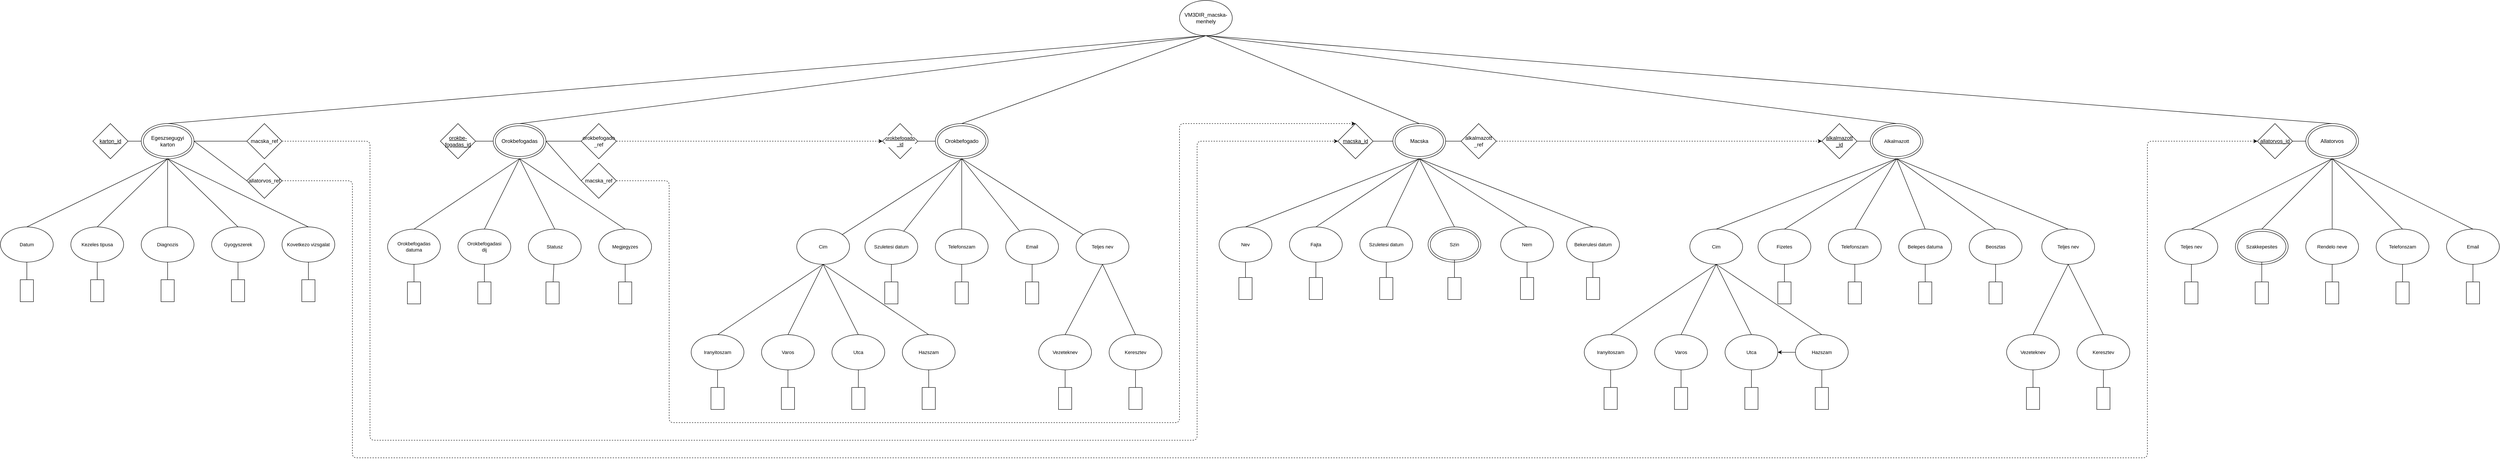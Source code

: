 <mxfile>
    <diagram name="Page-1" id="I0CW_g4lBkqAYkbkqMO9">
        <mxGraphModel dx="6768" dy="3076" grid="1" gridSize="10" guides="1" tooltips="1" connect="1" arrows="1" fold="1" page="1" pageScale="1" pageWidth="850" pageHeight="1100" math="0" shadow="0">
            <root>
                <mxCell id="0"/>
                <mxCell id="1" parent="0"/>
                <mxCell id="2" style="edgeStyle=none;html=1;exitX=0.5;exitY=1;exitDx=0;exitDy=0;entryX=0.5;entryY=0;entryDx=0;entryDy=0;endArrow=none;endFill=0;" parent="1" source="KDYq-KStEFV5s4hPV7sc-1" target="KDYq-KStEFV5s4hPV7sc-4" edge="1">
                    <mxGeometry relative="1" as="geometry"/>
                </mxCell>
                <mxCell id="4" style="edgeStyle=none;shape=connector;rounded=1;html=1;exitX=0.5;exitY=1;exitDx=0;exitDy=0;entryX=0.5;entryY=0;entryDx=0;entryDy=0;labelBackgroundColor=default;strokeColor=default;fontFamily=Helvetica;fontSize=11;fontColor=default;endArrow=none;endFill=0;" parent="1" source="KDYq-KStEFV5s4hPV7sc-1" target="KDYq-KStEFV5s4hPV7sc-5" edge="1">
                    <mxGeometry relative="1" as="geometry"/>
                </mxCell>
                <mxCell id="5" style="edgeStyle=none;shape=connector;rounded=1;html=1;exitX=0.5;exitY=1;exitDx=0;exitDy=0;entryX=0.5;entryY=0;entryDx=0;entryDy=0;labelBackgroundColor=default;strokeColor=default;fontFamily=Helvetica;fontSize=11;fontColor=default;endArrow=none;endFill=0;" parent="1" source="KDYq-KStEFV5s4hPV7sc-1" target="KDYq-KStEFV5s4hPV7sc-45" edge="1">
                    <mxGeometry relative="1" as="geometry"/>
                </mxCell>
                <mxCell id="6" style="edgeStyle=none;shape=connector;rounded=1;html=1;exitX=0.5;exitY=1;exitDx=0;exitDy=0;labelBackgroundColor=default;strokeColor=default;fontFamily=Helvetica;fontSize=11;fontColor=default;endArrow=none;endFill=0;entryX=0.5;entryY=0;entryDx=0;entryDy=0;" parent="1" source="KDYq-KStEFV5s4hPV7sc-1" target="KDYq-KStEFV5s4hPV7sc-7" edge="1">
                    <mxGeometry relative="1" as="geometry">
                        <mxPoint x="-760" y="250" as="targetPoint"/>
                    </mxGeometry>
                </mxCell>
                <mxCell id="7" style="edgeStyle=none;shape=connector;rounded=1;html=1;exitX=0.5;exitY=1;exitDx=0;exitDy=0;labelBackgroundColor=default;strokeColor=default;fontFamily=Helvetica;fontSize=11;fontColor=default;endArrow=none;endFill=0;entryX=0.5;entryY=0;entryDx=0;entryDy=0;" parent="1" source="KDYq-KStEFV5s4hPV7sc-1" target="KDYq-KStEFV5s4hPV7sc-2" edge="1">
                    <mxGeometry relative="1" as="geometry">
                        <mxPoint x="-2840" y="260" as="targetPoint"/>
                    </mxGeometry>
                </mxCell>
                <mxCell id="8" style="edgeStyle=none;shape=connector;rounded=1;html=1;exitX=0.5;exitY=1;exitDx=0;exitDy=0;labelBackgroundColor=default;strokeColor=default;fontFamily=Helvetica;fontSize=11;fontColor=default;endArrow=none;endFill=0;entryX=0.5;entryY=0;entryDx=0;entryDy=0;" parent="1" source="KDYq-KStEFV5s4hPV7sc-1" target="KDYq-KStEFV5s4hPV7sc-6" edge="1">
                    <mxGeometry relative="1" as="geometry">
                        <mxPoint x="-3270" y="250" as="targetPoint"/>
                    </mxGeometry>
                </mxCell>
                <mxCell id="KDYq-KStEFV5s4hPV7sc-1" value="VM3DIR_macska-menhely" style="ellipse;whiteSpace=wrap;html=1;" parent="1" vertex="1">
                    <mxGeometry x="-80" y="40" width="120" height="80" as="geometry"/>
                </mxCell>
                <mxCell id="KDYq-KStEFV5s4hPV7sc-27" style="rounded=0;orthogonalLoop=1;jettySize=auto;html=1;exitX=0;exitY=0.5;exitDx=0;exitDy=0;entryX=1;entryY=0.5;entryDx=0;entryDy=0;endArrow=none;endFill=0;" parent="1" source="KDYq-KStEFV5s4hPV7sc-2" target="KDYq-KStEFV5s4hPV7sc-9" edge="1">
                    <mxGeometry relative="1" as="geometry"/>
                </mxCell>
                <mxCell id="KDYq-KStEFV5s4hPV7sc-36" value="" style="shape=connector;rounded=0;orthogonalLoop=1;jettySize=auto;html=1;strokeColor=default;align=center;verticalAlign=middle;fontFamily=Helvetica;fontSize=11;fontColor=default;labelBackgroundColor=default;endArrow=none;endFill=0;" parent="1" source="KDYq-KStEFV5s4hPV7sc-2" target="KDYq-KStEFV5s4hPV7sc-16" edge="1">
                    <mxGeometry relative="1" as="geometry"/>
                </mxCell>
                <mxCell id="KDYq-KStEFV5s4hPV7sc-113" style="edgeStyle=none;shape=connector;rounded=0;orthogonalLoop=1;jettySize=auto;html=1;exitX=0.5;exitY=1;exitDx=0;exitDy=0;entryX=0.5;entryY=0;entryDx=0;entryDy=0;strokeColor=default;align=center;verticalAlign=middle;fontFamily=Helvetica;fontSize=11;fontColor=default;labelBackgroundColor=default;endArrow=none;endFill=0;" parent="1" source="KDYq-KStEFV5s4hPV7sc-2" target="KDYq-KStEFV5s4hPV7sc-109" edge="1">
                    <mxGeometry relative="1" as="geometry">
                        <mxPoint x="465" y="510" as="sourcePoint"/>
                    </mxGeometry>
                </mxCell>
                <mxCell id="KDYq-KStEFV5s4hPV7sc-114" style="edgeStyle=none;shape=connector;rounded=0;orthogonalLoop=1;jettySize=auto;html=1;exitX=0.5;exitY=1;exitDx=0;exitDy=0;entryX=0.5;entryY=0;entryDx=0;entryDy=0;strokeColor=default;align=center;verticalAlign=middle;fontFamily=Helvetica;fontSize=11;fontColor=default;labelBackgroundColor=default;endArrow=none;endFill=0;" parent="1" source="KDYq-KStEFV5s4hPV7sc-2" target="KDYq-KStEFV5s4hPV7sc-106" edge="1">
                    <mxGeometry relative="1" as="geometry">
                        <mxPoint x="465" y="510" as="sourcePoint"/>
                    </mxGeometry>
                </mxCell>
                <mxCell id="KDYq-KStEFV5s4hPV7sc-115" style="edgeStyle=none;shape=connector;rounded=0;orthogonalLoop=1;jettySize=auto;html=1;exitX=0.5;exitY=1;exitDx=0;exitDy=0;entryX=0.5;entryY=0;entryDx=0;entryDy=0;strokeColor=default;align=center;verticalAlign=middle;fontFamily=Helvetica;fontSize=11;fontColor=default;labelBackgroundColor=default;endArrow=none;endFill=0;" parent="1" source="KDYq-KStEFV5s4hPV7sc-2" target="KDYq-KStEFV5s4hPV7sc-105" edge="1">
                    <mxGeometry relative="1" as="geometry">
                        <mxPoint x="465" y="510" as="sourcePoint"/>
                    </mxGeometry>
                </mxCell>
                <mxCell id="KDYq-KStEFV5s4hPV7sc-116" style="edgeStyle=none;shape=connector;rounded=0;orthogonalLoop=1;jettySize=auto;html=1;exitX=0.5;exitY=1;exitDx=0;exitDy=0;entryX=0.5;entryY=0;entryDx=0;entryDy=0;strokeColor=default;align=center;verticalAlign=middle;fontFamily=Helvetica;fontSize=11;fontColor=default;labelBackgroundColor=default;endArrow=none;endFill=0;" parent="1" source="KDYq-KStEFV5s4hPV7sc-2" target="KDYq-KStEFV5s4hPV7sc-104" edge="1">
                    <mxGeometry relative="1" as="geometry">
                        <mxPoint x="465" y="510" as="sourcePoint"/>
                    </mxGeometry>
                </mxCell>
                <mxCell id="KDYq-KStEFV5s4hPV7sc-117" style="edgeStyle=none;shape=connector;rounded=0;orthogonalLoop=1;jettySize=auto;html=1;exitX=0.5;exitY=1;exitDx=0;exitDy=0;entryX=0.5;entryY=0;entryDx=0;entryDy=0;strokeColor=default;align=center;verticalAlign=middle;fontFamily=Helvetica;fontSize=11;fontColor=default;labelBackgroundColor=default;endArrow=none;endFill=0;" parent="1" source="KDYq-KStEFV5s4hPV7sc-2" target="KDYq-KStEFV5s4hPV7sc-108" edge="1">
                    <mxGeometry relative="1" as="geometry">
                        <mxPoint x="465" y="510" as="sourcePoint"/>
                    </mxGeometry>
                </mxCell>
                <mxCell id="KDYq-KStEFV5s4hPV7sc-119" style="edgeStyle=none;shape=connector;rounded=0;orthogonalLoop=1;jettySize=auto;html=1;entryX=0.5;entryY=0;entryDx=0;entryDy=0;strokeColor=default;align=center;verticalAlign=middle;fontFamily=Helvetica;fontSize=11;fontColor=default;labelBackgroundColor=default;endArrow=none;endFill=0;exitX=0.5;exitY=1;exitDx=0;exitDy=0;" parent="1" source="KDYq-KStEFV5s4hPV7sc-2" target="KDYq-KStEFV5s4hPV7sc-110" edge="1">
                    <mxGeometry relative="1" as="geometry">
                        <mxPoint x="465" y="510" as="sourcePoint"/>
                    </mxGeometry>
                </mxCell>
                <mxCell id="KDYq-KStEFV5s4hPV7sc-2" value="&lt;span style=&quot;color: rgba(0, 0, 0, 0); font-family: monospace; font-size: 0px; text-align: start; text-wrap-mode: nowrap;&quot;&gt;%3CmxGraphModel%3E%3Croot%3E%3CmxCell%20id%3D%220%22%2F%3E%3CmxCell%20id%3D%221%22%20parent%3D%220%22%2F%3E%3CmxCell%20id%3D%222%22%20value%3D%22%22%20style%3D%22ellipse%3BwhiteSpace%3Dwrap%3Bhtml%3D1%3BfontFamily%3DHelvetica%3BfontSize%3D11%3BfontColor%3Ddefault%3BlabelBackgroundColor%3Ddefault%3B%22%20vertex%3D%221%22%20parent%3D%221%22%3E%3CmxGeometry%20x%3D%22480%22%20y%3D%22320%22%20width%3D%22120%22%20height%3D%2280%22%20as%3D%22geometry%22%2F%3E%3C%2FmxCell%3E%3C%2Froot%3E%3C%2FmxGraphModel%3E&lt;/span&gt;&lt;span style=&quot;color: rgba(0, 0, 0, 0); font-family: monospace; font-size: 0px; text-align: start; text-wrap-mode: nowrap;&quot;&gt;%3CmxGraphModel%3E%3Croot%3E%3CmxCell%20id%3D%220%22%2F%3E%3CmxCell%20id%3D%221%22%20parent%3D%220%22%2F%3E%3CmxCell%20id%3D%222%22%20value%3D%22%22%20style%3D%22ellipse%3BwhiteSpace%3Dwrap%3Bhtml%3D1%3BfontFamily%3DHelvetica%3BfontSize%3D11%3BfontColor%3Ddefault%3BlabelBackgroundColor%3Ddefault%3B%22%20vertex%3D%221%22%20parent%3D%221%22%3E%3CmxGeometry%20x%3D%22480%22%20y%3D%22320%22%20width%3D%22120%22%20height%3D%2280%22%20as%3D%22geometry%22%2F%3E%3C%2FmxCell%3E%3C%2Froot%3E%3C%2FmxGraphModel%3E&lt;/span&gt;" style="ellipse;whiteSpace=wrap;html=1;" parent="1" vertex="1">
                    <mxGeometry x="405" y="320" width="120" height="80" as="geometry"/>
                </mxCell>
                <mxCell id="KDYq-KStEFV5s4hPV7sc-59" style="shape=connector;rounded=0;orthogonalLoop=1;jettySize=auto;html=1;exitX=0.5;exitY=1;exitDx=0;exitDy=0;entryX=0.5;entryY=0;entryDx=0;entryDy=0;strokeColor=default;align=center;verticalAlign=middle;fontFamily=Helvetica;fontSize=11;fontColor=default;labelBackgroundColor=default;endArrow=none;endFill=0;" parent="1" source="KDYq-KStEFV5s4hPV7sc-4" target="KDYq-KStEFV5s4hPV7sc-52" edge="1">
                    <mxGeometry relative="1" as="geometry">
                        <mxPoint x="1550" y="530" as="sourcePoint"/>
                    </mxGeometry>
                </mxCell>
                <mxCell id="KDYq-KStEFV5s4hPV7sc-60" style="edgeStyle=none;shape=connector;rounded=0;orthogonalLoop=1;jettySize=auto;html=1;exitX=0.5;exitY=1;exitDx=0;exitDy=0;entryX=0.5;entryY=0;entryDx=0;entryDy=0;strokeColor=default;align=center;verticalAlign=middle;fontFamily=Helvetica;fontSize=11;fontColor=default;labelBackgroundColor=default;endArrow=none;endFill=0;" parent="1" source="KDYq-KStEFV5s4hPV7sc-4" target="KDYq-KStEFV5s4hPV7sc-54" edge="1">
                    <mxGeometry relative="1" as="geometry">
                        <mxPoint x="1550" y="530" as="sourcePoint"/>
                    </mxGeometry>
                </mxCell>
                <mxCell id="KDYq-KStEFV5s4hPV7sc-61" style="edgeStyle=none;shape=connector;rounded=0;orthogonalLoop=1;jettySize=auto;html=1;exitX=0.5;exitY=1;exitDx=0;exitDy=0;entryX=0.5;entryY=0;entryDx=0;entryDy=0;strokeColor=default;align=center;verticalAlign=middle;fontFamily=Helvetica;fontSize=11;fontColor=default;labelBackgroundColor=default;endArrow=none;endFill=0;" parent="1" source="KDYq-KStEFV5s4hPV7sc-4" target="KDYq-KStEFV5s4hPV7sc-58" edge="1">
                    <mxGeometry relative="1" as="geometry">
                        <mxPoint x="1550" y="530" as="sourcePoint"/>
                    </mxGeometry>
                </mxCell>
                <mxCell id="KDYq-KStEFV5s4hPV7sc-62" style="edgeStyle=none;shape=connector;rounded=0;orthogonalLoop=1;jettySize=auto;html=1;exitX=0.5;exitY=1;exitDx=0;exitDy=0;entryX=0.5;entryY=0;entryDx=0;entryDy=0;strokeColor=default;align=center;verticalAlign=middle;fontFamily=Helvetica;fontSize=11;fontColor=default;labelBackgroundColor=default;endArrow=none;endFill=0;" parent="1" source="KDYq-KStEFV5s4hPV7sc-4" target="KDYq-KStEFV5s4hPV7sc-51" edge="1">
                    <mxGeometry relative="1" as="geometry">
                        <mxPoint x="1550" y="530" as="sourcePoint"/>
                    </mxGeometry>
                </mxCell>
                <mxCell id="KDYq-KStEFV5s4hPV7sc-63" style="edgeStyle=none;shape=connector;rounded=0;orthogonalLoop=1;jettySize=auto;html=1;entryX=0.5;entryY=0;entryDx=0;entryDy=0;strokeColor=default;align=center;verticalAlign=middle;fontFamily=Helvetica;fontSize=11;fontColor=default;labelBackgroundColor=default;endArrow=none;endFill=0;" parent="1" target="KDYq-KStEFV5s4hPV7sc-57" edge="1">
                    <mxGeometry relative="1" as="geometry">
                        <mxPoint x="1550" y="400" as="sourcePoint"/>
                    </mxGeometry>
                </mxCell>
                <mxCell id="KDYq-KStEFV5s4hPV7sc-65" style="edgeStyle=none;shape=connector;rounded=0;orthogonalLoop=1;jettySize=auto;html=1;exitX=0.5;exitY=1;exitDx=0;exitDy=0;entryX=0.5;entryY=0;entryDx=0;entryDy=0;strokeColor=default;align=center;verticalAlign=middle;fontFamily=Helvetica;fontSize=11;fontColor=default;labelBackgroundColor=default;endArrow=none;endFill=0;" parent="1" source="KDYq-KStEFV5s4hPV7sc-4" target="KDYq-KStEFV5s4hPV7sc-56" edge="1">
                    <mxGeometry relative="1" as="geometry">
                        <mxPoint x="1550" y="530" as="sourcePoint"/>
                    </mxGeometry>
                </mxCell>
                <mxCell id="KDYq-KStEFV5s4hPV7sc-4" value="&lt;span style=&quot;color: rgba(237, 237, 237, 0); font-family: monospace; font-size: 0px; text-align: start; text-wrap-mode: nowrap;&quot;&gt;%3CmxGraphModel%3E%3Croot%3E%3CmxCell%20id%3D%220%22%2F%3E%3CmxCell%20id%3D%221%22%20parent%3D%220%22%2F%3E%3CmxCell%20id%3D%222%22%20value%3D%22%22%20style%3D%22ellipse%3BwhiteSpace%3Dwrap%3Bhtml%3D1%3BfontFamily%3DHelvetica%3BfontSize%3D11%3BfontColor%3Ddefault%3BlabelBackgroundColor%3Ddefault%3B%22%20vertex%3D%221%22%20parent%3D%221%22%3E%3CmxGeometry%20x%3D%22-460%22%20y%3D%22280%22%20width%3D%22120%22%20height%3D%2280%22%20as%3D%22geometry%22%2F%3E%3C%2FmxCell%3E%3C%2Froot%3E%3C%2FmxGraphModel%3E&lt;/span&gt;" style="ellipse;whiteSpace=wrap;html=1;" parent="1" vertex="1">
                    <mxGeometry x="1490" y="320" width="120" height="80" as="geometry"/>
                </mxCell>
                <mxCell id="KDYq-KStEFV5s4hPV7sc-32" value="" style="edgeStyle=orthogonalEdgeStyle;rounded=0;orthogonalLoop=1;jettySize=auto;html=1;endArrow=none;endFill=0;" parent="1" source="KDYq-KStEFV5s4hPV7sc-5" target="KDYq-KStEFV5s4hPV7sc-12" edge="1">
                    <mxGeometry relative="1" as="geometry"/>
                </mxCell>
                <mxCell id="KDYq-KStEFV5s4hPV7sc-126" style="edgeStyle=none;shape=connector;rounded=0;orthogonalLoop=1;jettySize=auto;html=1;exitX=0.5;exitY=1;exitDx=0;exitDy=0;entryX=0.5;entryY=0;entryDx=0;entryDy=0;strokeColor=default;align=center;verticalAlign=middle;fontFamily=Helvetica;fontSize=11;fontColor=default;labelBackgroundColor=default;endArrow=none;endFill=0;" parent="1" source="KDYq-KStEFV5s4hPV7sc-5" target="KDYq-KStEFV5s4hPV7sc-120" edge="1">
                    <mxGeometry relative="1" as="geometry"/>
                </mxCell>
                <mxCell id="KDYq-KStEFV5s4hPV7sc-127" style="edgeStyle=none;shape=connector;rounded=0;orthogonalLoop=1;jettySize=auto;html=1;exitX=0.5;exitY=1;exitDx=0;exitDy=0;entryX=0.5;entryY=0;entryDx=0;entryDy=0;strokeColor=default;align=center;verticalAlign=middle;fontFamily=Helvetica;fontSize=11;fontColor=default;labelBackgroundColor=default;endArrow=none;endFill=0;" parent="1" source="KDYq-KStEFV5s4hPV7sc-5" target="KDYq-KStEFV5s4hPV7sc-121" edge="1">
                    <mxGeometry relative="1" as="geometry"/>
                </mxCell>
                <mxCell id="KDYq-KStEFV5s4hPV7sc-128" style="edgeStyle=none;shape=connector;rounded=0;orthogonalLoop=1;jettySize=auto;html=1;exitX=0.5;exitY=1;exitDx=0;exitDy=0;entryX=0.5;entryY=0;entryDx=0;entryDy=0;strokeColor=default;align=center;verticalAlign=middle;fontFamily=Helvetica;fontSize=11;fontColor=default;labelBackgroundColor=default;endArrow=none;endFill=0;" parent="1" source="KDYq-KStEFV5s4hPV7sc-5" target="KDYq-KStEFV5s4hPV7sc-123" edge="1">
                    <mxGeometry relative="1" as="geometry"/>
                </mxCell>
                <mxCell id="KDYq-KStEFV5s4hPV7sc-129" style="edgeStyle=none;shape=connector;rounded=0;orthogonalLoop=1;jettySize=auto;html=1;exitX=0.5;exitY=1;exitDx=0;exitDy=0;entryX=0.5;entryY=0;entryDx=0;entryDy=0;strokeColor=default;align=center;verticalAlign=middle;fontFamily=Helvetica;fontSize=11;fontColor=default;labelBackgroundColor=default;endArrow=none;endFill=0;" parent="1" source="KDYq-KStEFV5s4hPV7sc-5" target="KDYq-KStEFV5s4hPV7sc-124" edge="1">
                    <mxGeometry relative="1" as="geometry"/>
                </mxCell>
                <mxCell id="KDYq-KStEFV5s4hPV7sc-130" style="edgeStyle=none;shape=connector;rounded=0;orthogonalLoop=1;jettySize=auto;html=1;exitX=0.5;exitY=1;exitDx=0;exitDy=0;entryX=0.5;entryY=0;entryDx=0;entryDy=0;strokeColor=default;align=center;verticalAlign=middle;fontFamily=Helvetica;fontSize=11;fontColor=default;labelBackgroundColor=default;endArrow=none;endFill=0;" parent="1" source="KDYq-KStEFV5s4hPV7sc-5" target="KDYq-KStEFV5s4hPV7sc-125" edge="1">
                    <mxGeometry relative="1" as="geometry"/>
                </mxCell>
                <mxCell id="KDYq-KStEFV5s4hPV7sc-5" value="Allatorvos" style="ellipse;whiteSpace=wrap;html=1;" parent="1" vertex="1">
                    <mxGeometry x="2480" y="320" width="120" height="80" as="geometry"/>
                </mxCell>
                <mxCell id="KDYq-KStEFV5s4hPV7sc-33" value="" style="edgeStyle=orthogonalEdgeStyle;rounded=0;orthogonalLoop=1;jettySize=auto;html=1;endArrow=none;endFill=0;" parent="1" source="KDYq-KStEFV5s4hPV7sc-6" target="KDYq-KStEFV5s4hPV7sc-13" edge="1">
                    <mxGeometry relative="1" as="geometry"/>
                </mxCell>
                <mxCell id="KDYq-KStEFV5s4hPV7sc-37" value="" style="shape=connector;rounded=0;orthogonalLoop=1;jettySize=auto;html=1;strokeColor=default;align=center;verticalAlign=middle;fontFamily=Helvetica;fontSize=11;fontColor=default;labelBackgroundColor=default;endArrow=none;endFill=0;entryX=0;entryY=0.5;entryDx=0;entryDy=0;" parent="1" source="KDYq-KStEFV5s4hPV7sc-6" target="KDYq-KStEFV5s4hPV7sc-23" edge="1">
                    <mxGeometry relative="1" as="geometry"/>
                </mxCell>
                <mxCell id="KDYq-KStEFV5s4hPV7sc-39" style="shape=connector;rounded=0;orthogonalLoop=1;jettySize=auto;html=1;exitX=1;exitY=0.5;exitDx=0;exitDy=0;entryX=0;entryY=0.5;entryDx=0;entryDy=0;strokeColor=default;align=center;verticalAlign=middle;fontFamily=Helvetica;fontSize=11;fontColor=default;labelBackgroundColor=default;endArrow=none;endFill=0;" parent="1" source="KDYq-KStEFV5s4hPV7sc-6" target="KDYq-KStEFV5s4hPV7sc-20" edge="1">
                    <mxGeometry relative="1" as="geometry"/>
                </mxCell>
                <mxCell id="KDYq-KStEFV5s4hPV7sc-136" style="edgeStyle=none;shape=connector;rounded=0;orthogonalLoop=1;jettySize=auto;html=1;exitX=0.5;exitY=1;exitDx=0;exitDy=0;entryX=0.5;entryY=0;entryDx=0;entryDy=0;strokeColor=default;align=center;verticalAlign=middle;fontFamily=Helvetica;fontSize=11;fontColor=default;labelBackgroundColor=default;endArrow=none;endFill=0;" parent="1" source="KDYq-KStEFV5s4hPV7sc-6" target="KDYq-KStEFV5s4hPV7sc-131" edge="1">
                    <mxGeometry relative="1" as="geometry"/>
                </mxCell>
                <mxCell id="KDYq-KStEFV5s4hPV7sc-137" style="edgeStyle=none;shape=connector;rounded=0;orthogonalLoop=1;jettySize=auto;html=1;exitX=0.5;exitY=1;exitDx=0;exitDy=0;entryX=0.5;entryY=0;entryDx=0;entryDy=0;strokeColor=default;align=center;verticalAlign=middle;fontFamily=Helvetica;fontSize=11;fontColor=default;labelBackgroundColor=default;endArrow=none;endFill=0;" parent="1" source="KDYq-KStEFV5s4hPV7sc-6" target="KDYq-KStEFV5s4hPV7sc-132" edge="1">
                    <mxGeometry relative="1" as="geometry"/>
                </mxCell>
                <mxCell id="KDYq-KStEFV5s4hPV7sc-138" style="edgeStyle=none;shape=connector;rounded=0;orthogonalLoop=1;jettySize=auto;html=1;exitX=0.5;exitY=1;exitDx=0;exitDy=0;entryX=0.5;entryY=0;entryDx=0;entryDy=0;strokeColor=default;align=center;verticalAlign=middle;fontFamily=Helvetica;fontSize=11;fontColor=default;labelBackgroundColor=default;endArrow=none;endFill=0;" parent="1" source="KDYq-KStEFV5s4hPV7sc-6" target="KDYq-KStEFV5s4hPV7sc-133" edge="1">
                    <mxGeometry relative="1" as="geometry"/>
                </mxCell>
                <mxCell id="KDYq-KStEFV5s4hPV7sc-139" style="edgeStyle=none;shape=connector;rounded=0;orthogonalLoop=1;jettySize=auto;html=1;exitX=0.5;exitY=1;exitDx=0;exitDy=0;entryX=0.5;entryY=0;entryDx=0;entryDy=0;strokeColor=default;align=center;verticalAlign=middle;fontFamily=Helvetica;fontSize=11;fontColor=default;labelBackgroundColor=default;endArrow=none;endFill=0;" parent="1" source="KDYq-KStEFV5s4hPV7sc-6" target="KDYq-KStEFV5s4hPV7sc-134" edge="1">
                    <mxGeometry relative="1" as="geometry"/>
                </mxCell>
                <mxCell id="KDYq-KStEFV5s4hPV7sc-140" style="edgeStyle=none;shape=connector;rounded=0;orthogonalLoop=1;jettySize=auto;html=1;exitX=0.5;exitY=1;exitDx=0;exitDy=0;entryX=0.5;entryY=0;entryDx=0;entryDy=0;strokeColor=default;align=center;verticalAlign=middle;fontFamily=Helvetica;fontSize=11;fontColor=default;labelBackgroundColor=default;endArrow=none;endFill=0;" parent="1" source="KDYq-KStEFV5s4hPV7sc-6" target="KDYq-KStEFV5s4hPV7sc-135" edge="1">
                    <mxGeometry relative="1" as="geometry"/>
                </mxCell>
                <mxCell id="KDYq-KStEFV5s4hPV7sc-6" value="Egeszsegugyi&lt;div&gt;karton&lt;/div&gt;" style="ellipse;whiteSpace=wrap;html=1;" parent="1" vertex="1">
                    <mxGeometry x="-2440" y="320" width="120" height="80" as="geometry"/>
                </mxCell>
                <mxCell id="KDYq-KStEFV5s4hPV7sc-34" style="edgeStyle=orthogonalEdgeStyle;rounded=0;orthogonalLoop=1;jettySize=auto;html=1;exitX=0;exitY=0.5;exitDx=0;exitDy=0;entryX=1;entryY=0.5;entryDx=0;entryDy=0;endArrow=none;endFill=0;strokeColor=default;" parent="1" source="KDYq-KStEFV5s4hPV7sc-7" target="KDYq-KStEFV5s4hPV7sc-14" edge="1">
                    <mxGeometry relative="1" as="geometry">
                        <mxPoint x="-1645.0" y="360" as="sourcePoint"/>
                    </mxGeometry>
                </mxCell>
                <mxCell id="KDYq-KStEFV5s4hPV7sc-42" style="shape=connector;rounded=0;orthogonalLoop=1;jettySize=auto;html=1;exitX=1;exitY=0.5;exitDx=0;exitDy=0;entryX=0;entryY=0.5;entryDx=0;entryDy=0;strokeColor=default;align=center;verticalAlign=middle;fontFamily=Helvetica;fontSize=11;fontColor=default;labelBackgroundColor=default;endArrow=none;endFill=0;" parent="1" source="KDYq-KStEFV5s4hPV7sc-7" target="KDYq-KStEFV5s4hPV7sc-21" edge="1">
                    <mxGeometry relative="1" as="geometry"/>
                </mxCell>
                <mxCell id="KDYq-KStEFV5s4hPV7sc-182" style="edgeStyle=none;shape=connector;rounded=0;orthogonalLoop=1;jettySize=auto;html=1;exitX=0.5;exitY=1;exitDx=0;exitDy=0;entryX=0.5;entryY=0;entryDx=0;entryDy=0;strokeColor=default;align=center;verticalAlign=middle;fontFamily=Helvetica;fontSize=11;fontColor=default;labelBackgroundColor=default;endArrow=none;endFill=0;" parent="1" source="KDYq-KStEFV5s4hPV7sc-7" target="KDYq-KStEFV5s4hPV7sc-180" edge="1">
                    <mxGeometry relative="1" as="geometry"/>
                </mxCell>
                <mxCell id="KDYq-KStEFV5s4hPV7sc-183" style="edgeStyle=none;shape=connector;rounded=0;orthogonalLoop=1;jettySize=auto;html=1;exitX=0.5;exitY=1;exitDx=0;exitDy=0;entryX=0.5;entryY=0;entryDx=0;entryDy=0;strokeColor=default;align=center;verticalAlign=middle;fontFamily=Helvetica;fontSize=11;fontColor=default;labelBackgroundColor=default;endArrow=none;endFill=0;" parent="1" source="KDYq-KStEFV5s4hPV7sc-7" target="KDYq-KStEFV5s4hPV7sc-181" edge="1">
                    <mxGeometry relative="1" as="geometry"/>
                </mxCell>
                <mxCell id="KDYq-KStEFV5s4hPV7sc-184" style="edgeStyle=none;shape=connector;rounded=0;orthogonalLoop=1;jettySize=auto;html=1;exitX=0.5;exitY=1;exitDx=0;exitDy=0;entryX=0.5;entryY=0;entryDx=0;entryDy=0;strokeColor=default;align=center;verticalAlign=middle;fontFamily=Helvetica;fontSize=11;fontColor=default;labelBackgroundColor=default;endArrow=none;endFill=0;" parent="1" source="KDYq-KStEFV5s4hPV7sc-7" target="KDYq-KStEFV5s4hPV7sc-179" edge="1">
                    <mxGeometry relative="1" as="geometry"/>
                </mxCell>
                <mxCell id="KDYq-KStEFV5s4hPV7sc-185" style="edgeStyle=none;shape=connector;rounded=0;orthogonalLoop=1;jettySize=auto;html=1;exitX=0.5;exitY=1;exitDx=0;exitDy=0;entryX=0.5;entryY=0;entryDx=0;entryDy=0;strokeColor=default;align=center;verticalAlign=middle;fontFamily=Helvetica;fontSize=11;fontColor=default;labelBackgroundColor=default;endArrow=none;endFill=0;" parent="1" source="KDYq-KStEFV5s4hPV7sc-7" target="KDYq-KStEFV5s4hPV7sc-178" edge="1">
                    <mxGeometry relative="1" as="geometry"/>
                </mxCell>
                <mxCell id="KDYq-KStEFV5s4hPV7sc-7" value="Orokbefogadas" style="ellipse;whiteSpace=wrap;html=1;" parent="1" vertex="1">
                    <mxGeometry x="-1640" y="320" width="120" height="80" as="geometry"/>
                </mxCell>
                <mxCell id="KDYq-KStEFV5s4hPV7sc-9" value="&lt;u&gt;macska_id&lt;/u&gt;" style="rhombus;whiteSpace=wrap;html=1;" parent="1" vertex="1">
                    <mxGeometry x="280" y="320" width="80" height="80" as="geometry"/>
                </mxCell>
                <mxCell id="KDYq-KStEFV5s4hPV7sc-11" value="&lt;u&gt;alkalmazott&lt;/u&gt;&lt;div&gt;&lt;u&gt;_id&lt;/u&gt;&lt;/div&gt;" style="rhombus;whiteSpace=wrap;html=1;" parent="1" vertex="1">
                    <mxGeometry x="1380" y="320" width="80" height="80" as="geometry"/>
                </mxCell>
                <mxCell id="KDYq-KStEFV5s4hPV7sc-12" value="&lt;u&gt;allatorvos_id&lt;/u&gt;" style="rhombus;whiteSpace=wrap;html=1;" parent="1" vertex="1">
                    <mxGeometry x="2370" y="320" width="80" height="80" as="geometry"/>
                </mxCell>
                <mxCell id="KDYq-KStEFV5s4hPV7sc-13" value="&lt;u&gt;karton_id&lt;/u&gt;" style="rhombus;whiteSpace=wrap;html=1;" parent="1" vertex="1">
                    <mxGeometry x="-2550" y="320" width="80" height="80" as="geometry"/>
                </mxCell>
                <mxCell id="KDYq-KStEFV5s4hPV7sc-14" value="&lt;u&gt;orokbe-fogadas_id&lt;/u&gt;" style="rhombus;whiteSpace=wrap;html=1;" parent="1" vertex="1">
                    <mxGeometry x="-1760" y="320" width="80" height="80" as="geometry"/>
                </mxCell>
                <mxCell id="36" style="edgeStyle=orthogonalEdgeStyle;shape=connector;rounded=1;html=1;exitX=1;exitY=0.5;exitDx=0;exitDy=0;entryX=0;entryY=0.5;entryDx=0;entryDy=0;labelBackgroundColor=default;strokeColor=default;fontFamily=Helvetica;fontSize=11;fontColor=default;endArrow=classic;endFill=1;dashed=1;" edge="1" parent="1" source="KDYq-KStEFV5s4hPV7sc-16" target="KDYq-KStEFV5s4hPV7sc-11">
                    <mxGeometry relative="1" as="geometry"/>
                </mxCell>
                <mxCell id="KDYq-KStEFV5s4hPV7sc-16" value="alkalmazott&lt;br&gt;_ref" style="rhombus;whiteSpace=wrap;html=1;" parent="1" vertex="1">
                    <mxGeometry x="560" y="320" width="80" height="80" as="geometry"/>
                </mxCell>
                <mxCell id="34" style="edgeStyle=orthogonalEdgeStyle;shape=connector;rounded=1;html=1;exitX=1;exitY=0.5;exitDx=0;exitDy=0;entryX=0;entryY=0.5;entryDx=0;entryDy=0;labelBackgroundColor=default;strokeColor=default;fontFamily=Helvetica;fontSize=11;fontColor=default;endArrow=classic;endFill=1;dashed=1;" edge="1" parent="1" source="KDYq-KStEFV5s4hPV7sc-20" target="KDYq-KStEFV5s4hPV7sc-12">
                    <mxGeometry relative="1" as="geometry">
                        <Array as="points">
                            <mxPoint x="-1960" y="450"/>
                            <mxPoint x="-1960" y="1080"/>
                            <mxPoint x="2120" y="1080"/>
                            <mxPoint x="2120" y="360"/>
                        </Array>
                    </mxGeometry>
                </mxCell>
                <mxCell id="KDYq-KStEFV5s4hPV7sc-20" value="allatorvos_ref" style="rhombus;whiteSpace=wrap;html=1;" parent="1" vertex="1">
                    <mxGeometry x="-2200" y="410" width="80" height="80" as="geometry"/>
                </mxCell>
                <mxCell id="39" style="edgeStyle=orthogonalEdgeStyle;shape=connector;rounded=1;html=1;exitX=1;exitY=0.5;exitDx=0;exitDy=0;entryX=0;entryY=0.5;entryDx=0;entryDy=0;labelBackgroundColor=default;strokeColor=default;fontFamily=Helvetica;fontSize=11;fontColor=default;endArrow=classic;endFill=1;dashed=1;" edge="1" parent="1" source="KDYq-KStEFV5s4hPV7sc-21" target="KDYq-KStEFV5s4hPV7sc-46">
                    <mxGeometry relative="1" as="geometry"/>
                </mxCell>
                <mxCell id="KDYq-KStEFV5s4hPV7sc-21" value="orokbefogado&lt;br&gt;_ref" style="rhombus;whiteSpace=wrap;html=1;" parent="1" vertex="1">
                    <mxGeometry x="-1440" y="320" width="80" height="80" as="geometry"/>
                </mxCell>
                <mxCell id="35" style="edgeStyle=orthogonalEdgeStyle;shape=connector;rounded=1;html=1;exitX=1;exitY=0.5;exitDx=0;exitDy=0;entryX=0;entryY=0.5;entryDx=0;entryDy=0;labelBackgroundColor=default;strokeColor=default;fontFamily=Helvetica;fontSize=11;fontColor=default;endArrow=classic;endFill=1;dashed=1;" edge="1" parent="1" source="KDYq-KStEFV5s4hPV7sc-23" target="KDYq-KStEFV5s4hPV7sc-9">
                    <mxGeometry relative="1" as="geometry">
                        <Array as="points">
                            <mxPoint x="-1920" y="360"/>
                            <mxPoint x="-1920" y="1040"/>
                            <mxPoint x="-40" y="1040"/>
                            <mxPoint x="-40" y="360"/>
                        </Array>
                    </mxGeometry>
                </mxCell>
                <mxCell id="KDYq-KStEFV5s4hPV7sc-23" value="macska_ref" style="rhombus;whiteSpace=wrap;html=1;" parent="1" vertex="1">
                    <mxGeometry x="-2200" y="320" width="80" height="80" as="geometry"/>
                </mxCell>
                <mxCell id="37" style="edgeStyle=orthogonalEdgeStyle;shape=connector;rounded=1;html=1;exitX=1;exitY=0.5;exitDx=0;exitDy=0;entryX=0.5;entryY=0;entryDx=0;entryDy=0;labelBackgroundColor=default;strokeColor=default;fontFamily=Helvetica;fontSize=11;fontColor=default;endArrow=classic;endFill=1;dashed=1;" edge="1" parent="1" source="KDYq-KStEFV5s4hPV7sc-24" target="KDYq-KStEFV5s4hPV7sc-9">
                    <mxGeometry relative="1" as="geometry">
                        <Array as="points">
                            <mxPoint x="-1240" y="450"/>
                            <mxPoint x="-1240" y="1000"/>
                            <mxPoint x="-80" y="1000"/>
                            <mxPoint x="-80" y="320"/>
                        </Array>
                    </mxGeometry>
                </mxCell>
                <mxCell id="KDYq-KStEFV5s4hPV7sc-24" value="macska_ref" style="rhombus;whiteSpace=wrap;html=1;" parent="1" vertex="1">
                    <mxGeometry x="-1440" y="410" width="80" height="80" as="geometry"/>
                </mxCell>
                <mxCell id="KDYq-KStEFV5s4hPV7sc-29" style="edgeStyle=orthogonalEdgeStyle;rounded=0;orthogonalLoop=1;jettySize=auto;html=1;exitX=0;exitY=0.5;exitDx=0;exitDy=0;entryX=1;entryY=0.5;entryDx=0;entryDy=0;endArrow=none;endFill=0;" parent="1" source="KDYq-KStEFV5s4hPV7sc-4" target="KDYq-KStEFV5s4hPV7sc-11" edge="1">
                    <mxGeometry relative="1" as="geometry"/>
                </mxCell>
                <mxCell id="KDYq-KStEFV5s4hPV7sc-40" style="shape=connector;rounded=0;orthogonalLoop=1;jettySize=auto;html=1;exitX=1;exitY=0.5;exitDx=0;exitDy=0;entryX=0;entryY=0.5;entryDx=0;entryDy=0;strokeColor=default;align=center;verticalAlign=middle;fontFamily=Helvetica;fontSize=11;fontColor=default;labelBackgroundColor=default;endArrow=none;endFill=0;" parent="1" source="KDYq-KStEFV5s4hPV7sc-7" target="KDYq-KStEFV5s4hPV7sc-24" edge="1">
                    <mxGeometry relative="1" as="geometry"/>
                </mxCell>
                <mxCell id="KDYq-KStEFV5s4hPV7sc-48" value="" style="edgeStyle=orthogonalEdgeStyle;shape=connector;rounded=0;orthogonalLoop=1;jettySize=auto;html=1;strokeColor=default;align=center;verticalAlign=middle;fontFamily=Helvetica;fontSize=11;fontColor=default;labelBackgroundColor=default;endArrow=none;endFill=0;" parent="1" source="KDYq-KStEFV5s4hPV7sc-45" target="KDYq-KStEFV5s4hPV7sc-46" edge="1">
                    <mxGeometry relative="1" as="geometry"/>
                </mxCell>
                <mxCell id="KDYq-KStEFV5s4hPV7sc-45" value="Orokbefogado" style="ellipse;whiteSpace=wrap;html=1;fontFamily=Helvetica;fontSize=11;fontColor=default;labelBackgroundColor=default;" parent="1" vertex="1">
                    <mxGeometry x="-635" y="320" width="120" height="80" as="geometry"/>
                </mxCell>
                <mxCell id="KDYq-KStEFV5s4hPV7sc-46" value="&lt;u&gt;orokbefogado&lt;/u&gt;&lt;div&gt;&lt;u&gt;_id&lt;/u&gt;&lt;/div&gt;" style="rhombus;whiteSpace=wrap;html=1;fontFamily=Helvetica;fontSize=11;fontColor=default;labelBackgroundColor=default;" parent="1" vertex="1">
                    <mxGeometry x="-755" y="320" width="80" height="80" as="geometry"/>
                </mxCell>
                <mxCell id="25" style="edgeStyle=none;shape=connector;rounded=1;html=1;exitX=0.5;exitY=1;exitDx=0;exitDy=0;entryX=0.5;entryY=0;entryDx=0;entryDy=0;labelBackgroundColor=default;strokeColor=default;fontFamily=Helvetica;fontSize=11;fontColor=default;endArrow=none;endFill=0;" edge="1" parent="1" source="KDYq-KStEFV5s4hPV7sc-51" target="20">
                    <mxGeometry relative="1" as="geometry"/>
                </mxCell>
                <mxCell id="26" style="edgeStyle=none;shape=connector;rounded=1;html=1;exitX=0.5;exitY=1;exitDx=0;exitDy=0;entryX=0.5;entryY=0;entryDx=0;entryDy=0;labelBackgroundColor=default;strokeColor=default;fontFamily=Helvetica;fontSize=11;fontColor=default;endArrow=none;endFill=0;" edge="1" parent="1" source="KDYq-KStEFV5s4hPV7sc-51" target="19">
                    <mxGeometry relative="1" as="geometry"/>
                </mxCell>
                <mxCell id="KDYq-KStEFV5s4hPV7sc-51" value="Teljes nev" style="ellipse;whiteSpace=wrap;html=1;fontFamily=Helvetica;fontSize=11;fontColor=default;labelBackgroundColor=default;" parent="1" vertex="1">
                    <mxGeometry x="1880" y="560" width="120" height="80" as="geometry"/>
                </mxCell>
                <mxCell id="KDYq-KStEFV5s4hPV7sc-84" style="edgeStyle=none;shape=connector;rounded=0;orthogonalLoop=1;jettySize=auto;html=1;exitX=0.5;exitY=1;exitDx=0;exitDy=0;entryX=0.5;entryY=0;entryDx=0;entryDy=0;strokeColor=default;align=center;verticalAlign=middle;fontFamily=Helvetica;fontSize=11;fontColor=default;labelBackgroundColor=default;endArrow=none;endFill=0;" parent="1" source="KDYq-KStEFV5s4hPV7sc-52" target="KDYq-KStEFV5s4hPV7sc-83" edge="1">
                    <mxGeometry relative="1" as="geometry"/>
                </mxCell>
                <mxCell id="KDYq-KStEFV5s4hPV7sc-85" style="edgeStyle=none;shape=connector;rounded=0;orthogonalLoop=1;jettySize=auto;html=1;exitX=0.5;exitY=1;exitDx=0;exitDy=0;entryX=0.5;entryY=0;entryDx=0;entryDy=0;strokeColor=default;align=center;verticalAlign=middle;fontFamily=Helvetica;fontSize=11;fontColor=default;labelBackgroundColor=default;endArrow=none;endFill=0;" parent="1" source="KDYq-KStEFV5s4hPV7sc-52" target="KDYq-KStEFV5s4hPV7sc-82" edge="1">
                    <mxGeometry relative="1" as="geometry"/>
                </mxCell>
                <mxCell id="KDYq-KStEFV5s4hPV7sc-86" style="edgeStyle=none;shape=connector;rounded=0;orthogonalLoop=1;jettySize=auto;html=1;exitX=0.5;exitY=1;exitDx=0;exitDy=0;entryX=0.5;entryY=0;entryDx=0;entryDy=0;strokeColor=default;align=center;verticalAlign=middle;fontFamily=Helvetica;fontSize=11;fontColor=default;labelBackgroundColor=default;endArrow=none;endFill=0;" parent="1" source="KDYq-KStEFV5s4hPV7sc-52" target="KDYq-KStEFV5s4hPV7sc-81" edge="1">
                    <mxGeometry relative="1" as="geometry"/>
                </mxCell>
                <mxCell id="KDYq-KStEFV5s4hPV7sc-87" style="edgeStyle=none;shape=connector;rounded=0;orthogonalLoop=1;jettySize=auto;html=1;exitX=0.5;exitY=1;exitDx=0;exitDy=0;entryX=0.5;entryY=0;entryDx=0;entryDy=0;strokeColor=default;align=center;verticalAlign=middle;fontFamily=Helvetica;fontSize=11;fontColor=default;labelBackgroundColor=default;endArrow=none;endFill=0;" parent="1" source="KDYq-KStEFV5s4hPV7sc-52" target="KDYq-KStEFV5s4hPV7sc-80" edge="1">
                    <mxGeometry relative="1" as="geometry"/>
                </mxCell>
                <mxCell id="KDYq-KStEFV5s4hPV7sc-52" value="Cim" style="ellipse;whiteSpace=wrap;html=1;fontFamily=Helvetica;fontSize=11;fontColor=default;labelBackgroundColor=default;" parent="1" vertex="1">
                    <mxGeometry x="1080" y="560" width="120" height="80" as="geometry"/>
                </mxCell>
                <mxCell id="KDYq-KStEFV5s4hPV7sc-54" value="Telefonszam" style="ellipse;whiteSpace=wrap;html=1;fontFamily=Helvetica;fontSize=11;fontColor=default;labelBackgroundColor=default;" parent="1" vertex="1">
                    <mxGeometry x="1395" y="560" width="120" height="80" as="geometry"/>
                </mxCell>
                <mxCell id="KDYq-KStEFV5s4hPV7sc-56" value="Beosztas" style="ellipse;whiteSpace=wrap;html=1;fontFamily=Helvetica;fontSize=11;fontColor=default;labelBackgroundColor=default;" parent="1" vertex="1">
                    <mxGeometry x="1715" y="560" width="120" height="80" as="geometry"/>
                </mxCell>
                <mxCell id="KDYq-KStEFV5s4hPV7sc-57" value="Belepes datuma" style="ellipse;whiteSpace=wrap;html=1;fontFamily=Helvetica;fontSize=11;fontColor=default;labelBackgroundColor=default;" parent="1" vertex="1">
                    <mxGeometry x="1555" y="560" width="120" height="80" as="geometry"/>
                </mxCell>
                <mxCell id="KDYq-KStEFV5s4hPV7sc-58" value="Fizetes" style="ellipse;whiteSpace=wrap;html=1;fontFamily=Helvetica;fontSize=11;fontColor=default;labelBackgroundColor=default;" parent="1" vertex="1">
                    <mxGeometry x="1235" y="560" width="120" height="80" as="geometry"/>
                </mxCell>
                <mxCell id="KDYq-KStEFV5s4hPV7sc-66" value="Alkalmazott" style="ellipse;whiteSpace=wrap;html=1;fontFamily=Helvetica;fontSize=11;fontColor=default;labelBackgroundColor=default;" parent="1" vertex="1">
                    <mxGeometry x="1495" y="325" width="110" height="70" as="geometry"/>
                </mxCell>
                <mxCell id="33" value="" style="edgeStyle=orthogonalEdgeStyle;shape=connector;rounded=1;html=1;labelBackgroundColor=default;strokeColor=default;fontFamily=Helvetica;fontSize=11;fontColor=default;endArrow=classic;endFill=1;" edge="1" parent="1" source="KDYq-KStEFV5s4hPV7sc-80" target="KDYq-KStEFV5s4hPV7sc-81">
                    <mxGeometry relative="1" as="geometry"/>
                </mxCell>
                <mxCell id="KDYq-KStEFV5s4hPV7sc-80" value="Hazszam" style="ellipse;whiteSpace=wrap;html=1;fontFamily=Helvetica;fontSize=11;fontColor=default;labelBackgroundColor=default;" parent="1" vertex="1">
                    <mxGeometry x="1320" y="800" width="120" height="80" as="geometry"/>
                </mxCell>
                <mxCell id="KDYq-KStEFV5s4hPV7sc-81" value="Utca" style="ellipse;whiteSpace=wrap;html=1;fontFamily=Helvetica;fontSize=11;fontColor=default;labelBackgroundColor=default;" parent="1" vertex="1">
                    <mxGeometry x="1160" y="800" width="120" height="80" as="geometry"/>
                </mxCell>
                <mxCell id="KDYq-KStEFV5s4hPV7sc-82" value="Varos" style="ellipse;whiteSpace=wrap;html=1;fontFamily=Helvetica;fontSize=11;fontColor=default;labelBackgroundColor=default;" parent="1" vertex="1">
                    <mxGeometry x="1000" y="800" width="120" height="80" as="geometry"/>
                </mxCell>
                <mxCell id="KDYq-KStEFV5s4hPV7sc-83" value="Iranyitoszam" style="ellipse;whiteSpace=wrap;html=1;fontFamily=Helvetica;fontSize=11;fontColor=default;labelBackgroundColor=default;" parent="1" vertex="1">
                    <mxGeometry x="840" y="800" width="120" height="80" as="geometry"/>
                </mxCell>
                <mxCell id="KDYq-KStEFV5s4hPV7sc-95" value="" style="edgeStyle=none;shape=connector;rounded=0;orthogonalLoop=1;jettySize=auto;html=1;strokeColor=default;align=center;verticalAlign=middle;fontFamily=Helvetica;fontSize=11;fontColor=default;labelBackgroundColor=default;endArrow=none;endFill=0;" parent="1" source="KDYq-KStEFV5s4hPV7sc-88" target="KDYq-KStEFV5s4hPV7sc-58" edge="1">
                    <mxGeometry relative="1" as="geometry"/>
                </mxCell>
                <mxCell id="KDYq-KStEFV5s4hPV7sc-88" value="" style="rounded=0;whiteSpace=wrap;html=1;fontFamily=Helvetica;fontSize=11;fontColor=default;labelBackgroundColor=default;direction=south;" parent="1" vertex="1">
                    <mxGeometry x="1280" y="680" width="30" height="50" as="geometry"/>
                </mxCell>
                <mxCell id="KDYq-KStEFV5s4hPV7sc-94" value="" style="edgeStyle=none;shape=connector;rounded=0;orthogonalLoop=1;jettySize=auto;html=1;strokeColor=default;align=center;verticalAlign=middle;fontFamily=Helvetica;fontSize=11;fontColor=default;labelBackgroundColor=default;endArrow=none;endFill=0;" parent="1" source="KDYq-KStEFV5s4hPV7sc-89" edge="1">
                    <mxGeometry relative="1" as="geometry">
                        <mxPoint x="1455" y="640" as="targetPoint"/>
                    </mxGeometry>
                </mxCell>
                <mxCell id="KDYq-KStEFV5s4hPV7sc-89" value="" style="rounded=0;whiteSpace=wrap;html=1;fontFamily=Helvetica;fontSize=11;fontColor=default;labelBackgroundColor=default;direction=south;" parent="1" vertex="1">
                    <mxGeometry x="1440" y="680" width="30" height="50" as="geometry"/>
                </mxCell>
                <mxCell id="KDYq-KStEFV5s4hPV7sc-93" value="" style="edgeStyle=none;shape=connector;rounded=0;orthogonalLoop=1;jettySize=auto;html=1;strokeColor=default;align=center;verticalAlign=middle;fontFamily=Helvetica;fontSize=11;fontColor=default;labelBackgroundColor=default;endArrow=none;endFill=0;" parent="1" source="KDYq-KStEFV5s4hPV7sc-90" target="KDYq-KStEFV5s4hPV7sc-57" edge="1">
                    <mxGeometry relative="1" as="geometry"/>
                </mxCell>
                <mxCell id="KDYq-KStEFV5s4hPV7sc-90" value="" style="rounded=0;whiteSpace=wrap;html=1;fontFamily=Helvetica;fontSize=11;fontColor=default;labelBackgroundColor=default;direction=south;" parent="1" vertex="1">
                    <mxGeometry x="1600" y="680" width="30" height="50" as="geometry"/>
                </mxCell>
                <mxCell id="KDYq-KStEFV5s4hPV7sc-92" value="" style="edgeStyle=none;shape=connector;rounded=0;orthogonalLoop=1;jettySize=auto;html=1;strokeColor=default;align=center;verticalAlign=middle;fontFamily=Helvetica;fontSize=11;fontColor=default;labelBackgroundColor=default;endArrow=none;endFill=0;" parent="1" source="KDYq-KStEFV5s4hPV7sc-91" target="KDYq-KStEFV5s4hPV7sc-56" edge="1">
                    <mxGeometry relative="1" as="geometry"/>
                </mxCell>
                <mxCell id="KDYq-KStEFV5s4hPV7sc-91" value="" style="rounded=0;whiteSpace=wrap;html=1;fontFamily=Helvetica;fontSize=11;fontColor=default;labelBackgroundColor=default;direction=south;" parent="1" vertex="1">
                    <mxGeometry x="1760" y="680" width="30" height="50" as="geometry"/>
                </mxCell>
                <mxCell id="KDYq-KStEFV5s4hPV7sc-103" value="" style="edgeStyle=none;shape=connector;rounded=0;orthogonalLoop=1;jettySize=auto;html=1;strokeColor=default;align=center;verticalAlign=middle;fontFamily=Helvetica;fontSize=11;fontColor=default;labelBackgroundColor=default;endArrow=none;endFill=0;" parent="1" source="KDYq-KStEFV5s4hPV7sc-96" target="KDYq-KStEFV5s4hPV7sc-83" edge="1">
                    <mxGeometry relative="1" as="geometry"/>
                </mxCell>
                <mxCell id="KDYq-KStEFV5s4hPV7sc-96" value="" style="rounded=0;whiteSpace=wrap;html=1;fontFamily=Helvetica;fontSize=11;fontColor=default;labelBackgroundColor=default;direction=south;" parent="1" vertex="1">
                    <mxGeometry x="885" y="920" width="30" height="50" as="geometry"/>
                </mxCell>
                <mxCell id="KDYq-KStEFV5s4hPV7sc-102" value="" style="edgeStyle=none;shape=connector;rounded=0;orthogonalLoop=1;jettySize=auto;html=1;strokeColor=default;align=center;verticalAlign=middle;fontFamily=Helvetica;fontSize=11;fontColor=default;labelBackgroundColor=default;endArrow=none;endFill=0;" parent="1" source="KDYq-KStEFV5s4hPV7sc-97" target="KDYq-KStEFV5s4hPV7sc-82" edge="1">
                    <mxGeometry relative="1" as="geometry"/>
                </mxCell>
                <mxCell id="KDYq-KStEFV5s4hPV7sc-97" value="" style="rounded=0;whiteSpace=wrap;html=1;fontFamily=Helvetica;fontSize=11;fontColor=default;labelBackgroundColor=default;direction=south;" parent="1" vertex="1">
                    <mxGeometry x="1045" y="920" width="30" height="50" as="geometry"/>
                </mxCell>
                <mxCell id="KDYq-KStEFV5s4hPV7sc-101" value="" style="edgeStyle=none;shape=connector;rounded=0;orthogonalLoop=1;jettySize=auto;html=1;strokeColor=default;align=center;verticalAlign=middle;fontFamily=Helvetica;fontSize=11;fontColor=default;labelBackgroundColor=default;endArrow=none;endFill=0;" parent="1" source="KDYq-KStEFV5s4hPV7sc-98" target="KDYq-KStEFV5s4hPV7sc-81" edge="1">
                    <mxGeometry relative="1" as="geometry"/>
                </mxCell>
                <mxCell id="KDYq-KStEFV5s4hPV7sc-98" value="" style="rounded=0;whiteSpace=wrap;html=1;fontFamily=Helvetica;fontSize=11;fontColor=default;labelBackgroundColor=default;direction=south;" parent="1" vertex="1">
                    <mxGeometry x="1205" y="920" width="30" height="50" as="geometry"/>
                </mxCell>
                <mxCell id="KDYq-KStEFV5s4hPV7sc-100" value="" style="edgeStyle=none;shape=connector;rounded=0;orthogonalLoop=1;jettySize=auto;html=1;strokeColor=default;align=center;verticalAlign=middle;fontFamily=Helvetica;fontSize=11;fontColor=default;labelBackgroundColor=default;endArrow=none;endFill=0;" parent="1" source="KDYq-KStEFV5s4hPV7sc-99" target="KDYq-KStEFV5s4hPV7sc-80" edge="1">
                    <mxGeometry relative="1" as="geometry"/>
                </mxCell>
                <mxCell id="KDYq-KStEFV5s4hPV7sc-99" value="" style="rounded=0;whiteSpace=wrap;html=1;fontFamily=Helvetica;fontSize=11;fontColor=default;labelBackgroundColor=default;direction=south;" parent="1" vertex="1">
                    <mxGeometry x="1365" y="920" width="30" height="50" as="geometry"/>
                </mxCell>
                <mxCell id="KDYq-KStEFV5s4hPV7sc-104" value="Nev" style="ellipse;whiteSpace=wrap;html=1;fontFamily=Helvetica;fontSize=11;fontColor=default;labelBackgroundColor=default;" parent="1" vertex="1">
                    <mxGeometry x="10" y="555" width="120" height="80" as="geometry"/>
                </mxCell>
                <mxCell id="KDYq-KStEFV5s4hPV7sc-105" value="Fajta" style="ellipse;whiteSpace=wrap;html=1;fontFamily=Helvetica;fontSize=11;fontColor=default;labelBackgroundColor=default;" parent="1" vertex="1">
                    <mxGeometry x="170" y="555" width="120" height="80" as="geometry"/>
                </mxCell>
                <mxCell id="KDYq-KStEFV5s4hPV7sc-106" value="Szuletesi datum" style="ellipse;whiteSpace=wrap;html=1;fontFamily=Helvetica;fontSize=11;fontColor=default;labelBackgroundColor=default;" parent="1" vertex="1">
                    <mxGeometry x="330" y="555" width="120" height="80" as="geometry"/>
                </mxCell>
                <mxCell id="KDYq-KStEFV5s4hPV7sc-108" value="Nem" style="ellipse;whiteSpace=wrap;html=1;fontFamily=Helvetica;fontSize=11;fontColor=default;labelBackgroundColor=default;" parent="1" vertex="1">
                    <mxGeometry x="650" y="555" width="120" height="80" as="geometry"/>
                </mxCell>
                <mxCell id="KDYq-KStEFV5s4hPV7sc-109" value="" style="ellipse;whiteSpace=wrap;html=1;fontFamily=Helvetica;fontSize=11;fontColor=default;labelBackgroundColor=default;" parent="1" vertex="1">
                    <mxGeometry x="485" y="555" width="120" height="80" as="geometry"/>
                </mxCell>
                <mxCell id="KDYq-KStEFV5s4hPV7sc-110" value="Bekerulesi datum" style="ellipse;whiteSpace=wrap;html=1;fontFamily=Helvetica;fontSize=11;fontColor=default;labelBackgroundColor=default;" parent="1" vertex="1">
                    <mxGeometry x="800" y="555" width="120" height="80" as="geometry"/>
                </mxCell>
                <mxCell id="KDYq-KStEFV5s4hPV7sc-111" value="Szin" style="ellipse;whiteSpace=wrap;html=1;fontFamily=Helvetica;fontSize=11;fontColor=default;labelBackgroundColor=default;" parent="1" vertex="1">
                    <mxGeometry x="490" y="560" width="110" height="70" as="geometry"/>
                </mxCell>
                <mxCell id="KDYq-KStEFV5s4hPV7sc-112" value="Macska" style="ellipse;whiteSpace=wrap;html=1;" parent="1" vertex="1">
                    <mxGeometry x="410" y="325" width="110" height="70" as="geometry"/>
                </mxCell>
                <mxCell id="KDYq-KStEFV5s4hPV7sc-120" value="Teljes nev" style="ellipse;whiteSpace=wrap;html=1;fontFamily=Helvetica;fontSize=11;fontColor=default;labelBackgroundColor=default;" parent="1" vertex="1">
                    <mxGeometry x="2160" y="560" width="120" height="80" as="geometry"/>
                </mxCell>
                <mxCell id="KDYq-KStEFV5s4hPV7sc-121" value="" style="ellipse;whiteSpace=wrap;html=1;fontFamily=Helvetica;fontSize=11;fontColor=default;labelBackgroundColor=default;" parent="1" vertex="1">
                    <mxGeometry x="2320" y="560" width="120" height="80" as="geometry"/>
                </mxCell>
                <mxCell id="KDYq-KStEFV5s4hPV7sc-122" value="Szakkepesites" style="ellipse;whiteSpace=wrap;html=1;fontFamily=Helvetica;fontSize=11;fontColor=default;labelBackgroundColor=default;" parent="1" vertex="1">
                    <mxGeometry x="2325" y="565" width="110" height="70" as="geometry"/>
                </mxCell>
                <mxCell id="KDYq-KStEFV5s4hPV7sc-123" value="Rendelo neve" style="ellipse;whiteSpace=wrap;html=1;fontFamily=Helvetica;fontSize=11;fontColor=default;labelBackgroundColor=default;" parent="1" vertex="1">
                    <mxGeometry x="2480" y="560" width="120" height="80" as="geometry"/>
                </mxCell>
                <mxCell id="KDYq-KStEFV5s4hPV7sc-124" value="Telefonszam" style="ellipse;whiteSpace=wrap;html=1;fontFamily=Helvetica;fontSize=11;fontColor=default;labelBackgroundColor=default;" parent="1" vertex="1">
                    <mxGeometry x="2640" y="560" width="120" height="80" as="geometry"/>
                </mxCell>
                <mxCell id="KDYq-KStEFV5s4hPV7sc-125" value="Email" style="ellipse;whiteSpace=wrap;html=1;fontFamily=Helvetica;fontSize=11;fontColor=default;labelBackgroundColor=default;" parent="1" vertex="1">
                    <mxGeometry x="2800" y="560" width="120" height="80" as="geometry"/>
                </mxCell>
                <mxCell id="KDYq-KStEFV5s4hPV7sc-131" value="Datum" style="ellipse;whiteSpace=wrap;html=1;fontFamily=Helvetica;fontSize=11;fontColor=default;labelBackgroundColor=default;" parent="1" vertex="1">
                    <mxGeometry x="-2760" y="555" width="120" height="80" as="geometry"/>
                </mxCell>
                <mxCell id="KDYq-KStEFV5s4hPV7sc-132" value="Kezeles tipusa" style="ellipse;whiteSpace=wrap;html=1;fontFamily=Helvetica;fontSize=11;fontColor=default;labelBackgroundColor=default;" parent="1" vertex="1">
                    <mxGeometry x="-2600" y="555" width="120" height="80" as="geometry"/>
                </mxCell>
                <mxCell id="KDYq-KStEFV5s4hPV7sc-133" value="Diagnozis" style="ellipse;whiteSpace=wrap;html=1;fontFamily=Helvetica;fontSize=11;fontColor=default;labelBackgroundColor=default;" parent="1" vertex="1">
                    <mxGeometry x="-2440" y="555" width="120" height="80" as="geometry"/>
                </mxCell>
                <mxCell id="KDYq-KStEFV5s4hPV7sc-134" value="Gyogyszerek" style="ellipse;whiteSpace=wrap;html=1;fontFamily=Helvetica;fontSize=11;fontColor=default;labelBackgroundColor=default;" parent="1" vertex="1">
                    <mxGeometry x="-2280" y="555" width="120" height="80" as="geometry"/>
                </mxCell>
                <mxCell id="KDYq-KStEFV5s4hPV7sc-135" value="Kovetkezo vizsgalat" style="ellipse;whiteSpace=wrap;html=1;fontFamily=Helvetica;fontSize=11;fontColor=default;labelBackgroundColor=default;" parent="1" vertex="1">
                    <mxGeometry x="-2120" y="555" width="120" height="80" as="geometry"/>
                </mxCell>
                <mxCell id="KDYq-KStEFV5s4hPV7sc-167" value="" style="edgeStyle=none;shape=connector;rounded=0;orthogonalLoop=1;jettySize=auto;html=1;strokeColor=default;align=center;verticalAlign=middle;fontFamily=Helvetica;fontSize=11;fontColor=default;labelBackgroundColor=default;endArrow=none;endFill=0;" parent="1" source="KDYq-KStEFV5s4hPV7sc-142" target="KDYq-KStEFV5s4hPV7sc-104" edge="1">
                    <mxGeometry relative="1" as="geometry"/>
                </mxCell>
                <mxCell id="KDYq-KStEFV5s4hPV7sc-142" value="" style="rounded=0;whiteSpace=wrap;html=1;fontFamily=Helvetica;fontSize=11;fontColor=default;labelBackgroundColor=default;direction=south;" parent="1" vertex="1">
                    <mxGeometry x="55" y="670" width="30" height="50" as="geometry"/>
                </mxCell>
                <mxCell id="KDYq-KStEFV5s4hPV7sc-166" value="" style="edgeStyle=none;shape=connector;rounded=0;orthogonalLoop=1;jettySize=auto;html=1;strokeColor=default;align=center;verticalAlign=middle;fontFamily=Helvetica;fontSize=11;fontColor=default;labelBackgroundColor=default;endArrow=none;endFill=0;" parent="1" source="KDYq-KStEFV5s4hPV7sc-143" target="KDYq-KStEFV5s4hPV7sc-105" edge="1">
                    <mxGeometry relative="1" as="geometry"/>
                </mxCell>
                <mxCell id="KDYq-KStEFV5s4hPV7sc-143" value="" style="rounded=0;whiteSpace=wrap;html=1;fontFamily=Helvetica;fontSize=11;fontColor=default;labelBackgroundColor=default;direction=south;" parent="1" vertex="1">
                    <mxGeometry x="215" y="670" width="30" height="50" as="geometry"/>
                </mxCell>
                <mxCell id="KDYq-KStEFV5s4hPV7sc-165" value="" style="edgeStyle=none;shape=connector;rounded=0;orthogonalLoop=1;jettySize=auto;html=1;strokeColor=default;align=center;verticalAlign=middle;fontFamily=Helvetica;fontSize=11;fontColor=default;labelBackgroundColor=default;endArrow=none;endFill=0;" parent="1" source="KDYq-KStEFV5s4hPV7sc-144" target="KDYq-KStEFV5s4hPV7sc-106" edge="1">
                    <mxGeometry relative="1" as="geometry"/>
                </mxCell>
                <mxCell id="KDYq-KStEFV5s4hPV7sc-144" value="" style="rounded=0;whiteSpace=wrap;html=1;fontFamily=Helvetica;fontSize=11;fontColor=default;labelBackgroundColor=default;direction=south;" parent="1" vertex="1">
                    <mxGeometry x="375" y="670" width="30" height="50" as="geometry"/>
                </mxCell>
                <mxCell id="KDYq-KStEFV5s4hPV7sc-164" value="" style="edgeStyle=none;shape=connector;rounded=0;orthogonalLoop=1;jettySize=auto;html=1;strokeColor=default;align=center;verticalAlign=middle;fontFamily=Helvetica;fontSize=11;fontColor=default;labelBackgroundColor=default;endArrow=none;endFill=0;" parent="1" source="KDYq-KStEFV5s4hPV7sc-145" target="KDYq-KStEFV5s4hPV7sc-111" edge="1">
                    <mxGeometry relative="1" as="geometry"/>
                </mxCell>
                <mxCell id="KDYq-KStEFV5s4hPV7sc-145" value="" style="rounded=0;whiteSpace=wrap;html=1;fontFamily=Helvetica;fontSize=11;fontColor=default;labelBackgroundColor=default;direction=south;" parent="1" vertex="1">
                    <mxGeometry x="530" y="670" width="30" height="50" as="geometry"/>
                </mxCell>
                <mxCell id="KDYq-KStEFV5s4hPV7sc-163" value="" style="edgeStyle=none;shape=connector;rounded=0;orthogonalLoop=1;jettySize=auto;html=1;strokeColor=default;align=center;verticalAlign=middle;fontFamily=Helvetica;fontSize=11;fontColor=default;labelBackgroundColor=default;endArrow=none;endFill=0;" parent="1" source="KDYq-KStEFV5s4hPV7sc-146" target="KDYq-KStEFV5s4hPV7sc-108" edge="1">
                    <mxGeometry relative="1" as="geometry"/>
                </mxCell>
                <mxCell id="KDYq-KStEFV5s4hPV7sc-146" value="" style="rounded=0;whiteSpace=wrap;html=1;fontFamily=Helvetica;fontSize=11;fontColor=default;labelBackgroundColor=default;direction=south;" parent="1" vertex="1">
                    <mxGeometry x="695" y="670" width="30" height="50" as="geometry"/>
                </mxCell>
                <mxCell id="KDYq-KStEFV5s4hPV7sc-161" value="" style="edgeStyle=none;shape=connector;rounded=0;orthogonalLoop=1;jettySize=auto;html=1;strokeColor=default;align=center;verticalAlign=middle;fontFamily=Helvetica;fontSize=11;fontColor=default;labelBackgroundColor=default;endArrow=none;endFill=0;" parent="1" edge="1">
                    <mxGeometry relative="1" as="geometry">
                        <mxPoint x="859.5" y="670" as="sourcePoint"/>
                        <mxPoint x="859.5" y="635" as="targetPoint"/>
                    </mxGeometry>
                </mxCell>
                <mxCell id="KDYq-KStEFV5s4hPV7sc-148" value="" style="rounded=0;whiteSpace=wrap;html=1;fontFamily=Helvetica;fontSize=11;fontColor=default;labelBackgroundColor=default;direction=south;" parent="1" vertex="1">
                    <mxGeometry x="845" y="670" width="30" height="50" as="geometry"/>
                </mxCell>
                <mxCell id="KDYq-KStEFV5s4hPV7sc-160" value="" style="edgeStyle=none;shape=connector;rounded=0;orthogonalLoop=1;jettySize=auto;html=1;strokeColor=default;align=center;verticalAlign=middle;fontFamily=Helvetica;fontSize=11;fontColor=default;labelBackgroundColor=default;endArrow=none;endFill=0;" parent="1" source="KDYq-KStEFV5s4hPV7sc-149" target="KDYq-KStEFV5s4hPV7sc-120" edge="1">
                    <mxGeometry relative="1" as="geometry"/>
                </mxCell>
                <mxCell id="KDYq-KStEFV5s4hPV7sc-149" value="" style="rounded=0;whiteSpace=wrap;html=1;fontFamily=Helvetica;fontSize=11;fontColor=default;labelBackgroundColor=default;direction=south;" parent="1" vertex="1">
                    <mxGeometry x="2205" y="680" width="30" height="50" as="geometry"/>
                </mxCell>
                <mxCell id="KDYq-KStEFV5s4hPV7sc-159" value="" style="edgeStyle=none;shape=connector;rounded=0;orthogonalLoop=1;jettySize=auto;html=1;strokeColor=default;align=center;verticalAlign=middle;fontFamily=Helvetica;fontSize=11;fontColor=default;labelBackgroundColor=default;endArrow=none;endFill=0;" parent="1" source="KDYq-KStEFV5s4hPV7sc-150" target="KDYq-KStEFV5s4hPV7sc-122" edge="1">
                    <mxGeometry relative="1" as="geometry"/>
                </mxCell>
                <mxCell id="KDYq-KStEFV5s4hPV7sc-150" value="" style="rounded=0;whiteSpace=wrap;html=1;fontFamily=Helvetica;fontSize=11;fontColor=default;labelBackgroundColor=default;direction=south;" parent="1" vertex="1">
                    <mxGeometry x="2365" y="680" width="30" height="50" as="geometry"/>
                </mxCell>
                <mxCell id="KDYq-KStEFV5s4hPV7sc-158" value="" style="edgeStyle=none;shape=connector;rounded=0;orthogonalLoop=1;jettySize=auto;html=1;strokeColor=default;align=center;verticalAlign=middle;fontFamily=Helvetica;fontSize=11;fontColor=default;labelBackgroundColor=default;endArrow=none;endFill=0;" parent="1" source="KDYq-KStEFV5s4hPV7sc-151" target="KDYq-KStEFV5s4hPV7sc-123" edge="1">
                    <mxGeometry relative="1" as="geometry"/>
                </mxCell>
                <mxCell id="KDYq-KStEFV5s4hPV7sc-151" value="" style="rounded=0;whiteSpace=wrap;html=1;fontFamily=Helvetica;fontSize=11;fontColor=default;labelBackgroundColor=default;direction=south;" parent="1" vertex="1">
                    <mxGeometry x="2525" y="680" width="30" height="50" as="geometry"/>
                </mxCell>
                <mxCell id="KDYq-KStEFV5s4hPV7sc-157" value="" style="edgeStyle=none;shape=connector;rounded=0;orthogonalLoop=1;jettySize=auto;html=1;strokeColor=default;align=center;verticalAlign=middle;fontFamily=Helvetica;fontSize=11;fontColor=default;labelBackgroundColor=default;endArrow=none;endFill=0;" parent="1" source="KDYq-KStEFV5s4hPV7sc-154" target="KDYq-KStEFV5s4hPV7sc-124" edge="1">
                    <mxGeometry relative="1" as="geometry"/>
                </mxCell>
                <mxCell id="KDYq-KStEFV5s4hPV7sc-154" value="" style="rounded=0;whiteSpace=wrap;html=1;fontFamily=Helvetica;fontSize=11;fontColor=default;labelBackgroundColor=default;direction=south;" parent="1" vertex="1">
                    <mxGeometry x="2685" y="680" width="30" height="50" as="geometry"/>
                </mxCell>
                <mxCell id="KDYq-KStEFV5s4hPV7sc-156" value="" style="edgeStyle=none;shape=connector;rounded=0;orthogonalLoop=1;jettySize=auto;html=1;strokeColor=default;align=center;verticalAlign=middle;fontFamily=Helvetica;fontSize=11;fontColor=default;labelBackgroundColor=default;endArrow=none;endFill=0;" parent="1" source="KDYq-KStEFV5s4hPV7sc-155" target="KDYq-KStEFV5s4hPV7sc-125" edge="1">
                    <mxGeometry relative="1" as="geometry"/>
                </mxCell>
                <mxCell id="KDYq-KStEFV5s4hPV7sc-155" value="" style="rounded=0;whiteSpace=wrap;html=1;fontFamily=Helvetica;fontSize=11;fontColor=default;labelBackgroundColor=default;direction=south;" parent="1" vertex="1">
                    <mxGeometry x="2845" y="680" width="30" height="50" as="geometry"/>
                </mxCell>
                <mxCell id="KDYq-KStEFV5s4hPV7sc-177" value="" style="edgeStyle=none;shape=connector;rounded=0;orthogonalLoop=1;jettySize=auto;html=1;strokeColor=default;align=center;verticalAlign=middle;fontFamily=Helvetica;fontSize=11;fontColor=default;labelBackgroundColor=default;endArrow=none;endFill=0;" parent="1" source="KDYq-KStEFV5s4hPV7sc-168" target="KDYq-KStEFV5s4hPV7sc-131" edge="1">
                    <mxGeometry relative="1" as="geometry"/>
                </mxCell>
                <mxCell id="KDYq-KStEFV5s4hPV7sc-168" value="" style="rounded=0;whiteSpace=wrap;html=1;fontFamily=Helvetica;fontSize=11;fontColor=default;labelBackgroundColor=default;direction=south;" parent="1" vertex="1">
                    <mxGeometry x="-2715" y="675" width="30" height="50" as="geometry"/>
                </mxCell>
                <mxCell id="KDYq-KStEFV5s4hPV7sc-176" value="" style="edgeStyle=none;shape=connector;rounded=0;orthogonalLoop=1;jettySize=auto;html=1;strokeColor=default;align=center;verticalAlign=middle;fontFamily=Helvetica;fontSize=11;fontColor=default;labelBackgroundColor=default;endArrow=none;endFill=0;" parent="1" source="KDYq-KStEFV5s4hPV7sc-169" target="KDYq-KStEFV5s4hPV7sc-132" edge="1">
                    <mxGeometry relative="1" as="geometry"/>
                </mxCell>
                <mxCell id="KDYq-KStEFV5s4hPV7sc-169" value="" style="rounded=0;whiteSpace=wrap;html=1;fontFamily=Helvetica;fontSize=11;fontColor=default;labelBackgroundColor=default;direction=south;" parent="1" vertex="1">
                    <mxGeometry x="-2555" y="675" width="30" height="50" as="geometry"/>
                </mxCell>
                <mxCell id="KDYq-KStEFV5s4hPV7sc-175" value="" style="edgeStyle=none;shape=connector;rounded=0;orthogonalLoop=1;jettySize=auto;html=1;strokeColor=default;align=center;verticalAlign=middle;fontFamily=Helvetica;fontSize=11;fontColor=default;labelBackgroundColor=default;endArrow=none;endFill=0;" parent="1" source="KDYq-KStEFV5s4hPV7sc-170" target="KDYq-KStEFV5s4hPV7sc-133" edge="1">
                    <mxGeometry relative="1" as="geometry"/>
                </mxCell>
                <mxCell id="KDYq-KStEFV5s4hPV7sc-170" value="" style="rounded=0;whiteSpace=wrap;html=1;fontFamily=Helvetica;fontSize=11;fontColor=default;labelBackgroundColor=default;direction=south;" parent="1" vertex="1">
                    <mxGeometry x="-2395" y="675" width="30" height="50" as="geometry"/>
                </mxCell>
                <mxCell id="KDYq-KStEFV5s4hPV7sc-174" value="" style="edgeStyle=none;shape=connector;rounded=0;orthogonalLoop=1;jettySize=auto;html=1;strokeColor=default;align=center;verticalAlign=middle;fontFamily=Helvetica;fontSize=11;fontColor=default;labelBackgroundColor=default;endArrow=none;endFill=0;" parent="1" source="KDYq-KStEFV5s4hPV7sc-171" target="KDYq-KStEFV5s4hPV7sc-134" edge="1">
                    <mxGeometry relative="1" as="geometry"/>
                </mxCell>
                <mxCell id="KDYq-KStEFV5s4hPV7sc-171" value="" style="rounded=0;whiteSpace=wrap;html=1;fontFamily=Helvetica;fontSize=11;fontColor=default;labelBackgroundColor=default;direction=south;" parent="1" vertex="1">
                    <mxGeometry x="-2235" y="675" width="30" height="50" as="geometry"/>
                </mxCell>
                <mxCell id="KDYq-KStEFV5s4hPV7sc-173" value="" style="edgeStyle=none;shape=connector;rounded=0;orthogonalLoop=1;jettySize=auto;html=1;strokeColor=default;align=center;verticalAlign=middle;fontFamily=Helvetica;fontSize=11;fontColor=default;labelBackgroundColor=default;endArrow=none;endFill=0;" parent="1" source="KDYq-KStEFV5s4hPV7sc-172" target="KDYq-KStEFV5s4hPV7sc-135" edge="1">
                    <mxGeometry relative="1" as="geometry"/>
                </mxCell>
                <mxCell id="KDYq-KStEFV5s4hPV7sc-172" value="" style="rounded=0;whiteSpace=wrap;html=1;fontFamily=Helvetica;fontSize=11;fontColor=default;labelBackgroundColor=default;direction=south;" parent="1" vertex="1">
                    <mxGeometry x="-2075" y="675" width="30" height="50" as="geometry"/>
                </mxCell>
                <mxCell id="KDYq-KStEFV5s4hPV7sc-178" value="Megjegyzes" style="ellipse;whiteSpace=wrap;html=1;fontFamily=Helvetica;fontSize=11;fontColor=default;labelBackgroundColor=default;" parent="1" vertex="1">
                    <mxGeometry x="-1400" y="560" width="120" height="80" as="geometry"/>
                </mxCell>
                <mxCell id="KDYq-KStEFV5s4hPV7sc-179" value="Statusz" style="ellipse;whiteSpace=wrap;html=1;fontFamily=Helvetica;fontSize=11;fontColor=default;labelBackgroundColor=default;" parent="1" vertex="1">
                    <mxGeometry x="-1560" y="560" width="120" height="80" as="geometry"/>
                </mxCell>
                <mxCell id="KDYq-KStEFV5s4hPV7sc-180" value="Orokbefogadas&lt;div&gt;datuma&lt;/div&gt;" style="ellipse;whiteSpace=wrap;html=1;fontFamily=Helvetica;fontSize=11;fontColor=default;labelBackgroundColor=default;" parent="1" vertex="1">
                    <mxGeometry x="-1880" y="560" width="120" height="80" as="geometry"/>
                </mxCell>
                <mxCell id="KDYq-KStEFV5s4hPV7sc-181" value="Orokbefogadasi&lt;div&gt;dij&lt;/div&gt;" style="ellipse;whiteSpace=wrap;html=1;fontFamily=Helvetica;fontSize=11;fontColor=default;labelBackgroundColor=default;" parent="1" vertex="1">
                    <mxGeometry x="-1720" y="560" width="120" height="80" as="geometry"/>
                </mxCell>
                <mxCell id="KDYq-KStEFV5s4hPV7sc-219" style="edgeStyle=none;shape=connector;rounded=0;orthogonalLoop=1;jettySize=auto;html=1;entryX=0.5;entryY=1;entryDx=0;entryDy=0;strokeColor=default;align=center;verticalAlign=middle;fontFamily=Helvetica;fontSize=11;fontColor=default;labelBackgroundColor=default;endArrow=none;endFill=0;" parent="1" source="KDYq-KStEFV5s4hPV7sc-187" target="KDYq-KStEFV5s4hPV7sc-45" edge="1">
                    <mxGeometry relative="1" as="geometry"/>
                </mxCell>
                <mxCell id="17" style="edgeStyle=none;html=1;exitX=0.5;exitY=1;exitDx=0;exitDy=0;entryX=0.5;entryY=0;entryDx=0;entryDy=0;endArrow=none;endFill=0;" edge="1" parent="1" source="KDYq-KStEFV5s4hPV7sc-187" target="12">
                    <mxGeometry relative="1" as="geometry"/>
                </mxCell>
                <mxCell id="18" style="edgeStyle=none;shape=connector;rounded=1;html=1;exitX=0.5;exitY=1;exitDx=0;exitDy=0;entryX=0.5;entryY=0;entryDx=0;entryDy=0;labelBackgroundColor=default;strokeColor=default;fontFamily=Helvetica;fontSize=11;fontColor=default;endArrow=none;endFill=0;" edge="1" parent="1" source="KDYq-KStEFV5s4hPV7sc-187" target="11">
                    <mxGeometry relative="1" as="geometry"/>
                </mxCell>
                <mxCell id="KDYq-KStEFV5s4hPV7sc-187" value="Teljes nev" style="ellipse;whiteSpace=wrap;html=1;fontFamily=Helvetica;fontSize=11;fontColor=default;labelBackgroundColor=default;" parent="1" vertex="1">
                    <mxGeometry x="-315" y="560" width="120" height="80" as="geometry"/>
                </mxCell>
                <mxCell id="KDYq-KStEFV5s4hPV7sc-218" style="edgeStyle=none;shape=connector;rounded=0;orthogonalLoop=1;jettySize=auto;html=1;entryX=0.5;entryY=1;entryDx=0;entryDy=0;strokeColor=default;align=center;verticalAlign=middle;fontFamily=Helvetica;fontSize=11;fontColor=default;labelBackgroundColor=default;endArrow=none;endFill=0;" parent="1" source="KDYq-KStEFV5s4hPV7sc-188" target="KDYq-KStEFV5s4hPV7sc-45" edge="1">
                    <mxGeometry relative="1" as="geometry"/>
                </mxCell>
                <mxCell id="KDYq-KStEFV5s4hPV7sc-188" value="Szuletesi datum" style="ellipse;whiteSpace=wrap;html=1;fontFamily=Helvetica;fontSize=11;fontColor=default;labelBackgroundColor=default;" parent="1" vertex="1">
                    <mxGeometry x="-795" y="560" width="120" height="80" as="geometry"/>
                </mxCell>
                <mxCell id="KDYq-KStEFV5s4hPV7sc-189" value="Telefonszam" style="ellipse;whiteSpace=wrap;html=1;fontFamily=Helvetica;fontSize=11;fontColor=default;labelBackgroundColor=default;" parent="1" vertex="1">
                    <mxGeometry x="-635" y="560" width="120" height="80" as="geometry"/>
                </mxCell>
                <mxCell id="KDYq-KStEFV5s4hPV7sc-222" style="edgeStyle=none;shape=connector;rounded=0;orthogonalLoop=1;jettySize=auto;html=1;entryX=0.5;entryY=1;entryDx=0;entryDy=0;strokeColor=default;align=center;verticalAlign=middle;fontFamily=Helvetica;fontSize=11;fontColor=default;labelBackgroundColor=default;endArrow=none;endFill=0;" parent="1" source="KDYq-KStEFV5s4hPV7sc-190" target="KDYq-KStEFV5s4hPV7sc-45" edge="1">
                    <mxGeometry relative="1" as="geometry"/>
                </mxCell>
                <mxCell id="KDYq-KStEFV5s4hPV7sc-190" value="Email" style="ellipse;whiteSpace=wrap;html=1;fontFamily=Helvetica;fontSize=11;fontColor=default;labelBackgroundColor=default;" parent="1" vertex="1">
                    <mxGeometry x="-475" y="560" width="120" height="80" as="geometry"/>
                </mxCell>
                <mxCell id="KDYq-KStEFV5s4hPV7sc-192" style="edgeStyle=none;shape=connector;rounded=0;orthogonalLoop=1;jettySize=auto;html=1;exitX=0.5;exitY=1;exitDx=0;exitDy=0;entryX=0.5;entryY=0;entryDx=0;entryDy=0;strokeColor=default;align=center;verticalAlign=middle;fontFamily=Helvetica;fontSize=11;fontColor=default;labelBackgroundColor=default;endArrow=none;endFill=0;" parent="1" source="KDYq-KStEFV5s4hPV7sc-194" target="KDYq-KStEFV5s4hPV7sc-197" edge="1">
                    <mxGeometry relative="1" as="geometry"/>
                </mxCell>
                <mxCell id="KDYq-KStEFV5s4hPV7sc-193" style="edgeStyle=none;shape=connector;rounded=0;orthogonalLoop=1;jettySize=auto;html=1;exitX=0.5;exitY=1;exitDx=0;exitDy=0;entryX=0.5;entryY=0;entryDx=0;entryDy=0;strokeColor=default;align=center;verticalAlign=middle;fontFamily=Helvetica;fontSize=11;fontColor=default;labelBackgroundColor=default;endArrow=none;endFill=0;" parent="1" source="KDYq-KStEFV5s4hPV7sc-194" edge="1">
                    <mxGeometry relative="1" as="geometry">
                        <mxPoint x="-810" y="800" as="targetPoint"/>
                    </mxGeometry>
                </mxCell>
                <mxCell id="KDYq-KStEFV5s4hPV7sc-207" style="edgeStyle=none;shape=connector;rounded=0;orthogonalLoop=1;jettySize=auto;html=1;exitX=0.5;exitY=1;exitDx=0;exitDy=0;entryX=0.5;entryY=0;entryDx=0;entryDy=0;strokeColor=default;align=center;verticalAlign=middle;fontFamily=Helvetica;fontSize=11;fontColor=default;labelBackgroundColor=default;endArrow=none;endFill=0;" parent="1" source="KDYq-KStEFV5s4hPV7sc-194" edge="1">
                    <mxGeometry relative="1" as="geometry">
                        <mxPoint x="-1130" y="800.0" as="targetPoint"/>
                    </mxGeometry>
                </mxCell>
                <mxCell id="KDYq-KStEFV5s4hPV7sc-208" style="edgeStyle=none;shape=connector;rounded=0;orthogonalLoop=1;jettySize=auto;html=1;exitX=0.5;exitY=1;exitDx=0;exitDy=0;entryX=0.5;entryY=0;entryDx=0;entryDy=0;strokeColor=default;align=center;verticalAlign=middle;fontFamily=Helvetica;fontSize=11;fontColor=default;labelBackgroundColor=default;endArrow=none;endFill=0;" parent="1" source="KDYq-KStEFV5s4hPV7sc-194" edge="1">
                    <mxGeometry relative="1" as="geometry">
                        <mxPoint x="-650" y="800" as="targetPoint"/>
                    </mxGeometry>
                </mxCell>
                <mxCell id="KDYq-KStEFV5s4hPV7sc-220" style="edgeStyle=none;shape=connector;rounded=0;orthogonalLoop=1;jettySize=auto;html=1;strokeColor=default;align=center;verticalAlign=middle;fontFamily=Helvetica;fontSize=11;fontColor=default;labelBackgroundColor=default;endArrow=none;endFill=0;" parent="1" source="KDYq-KStEFV5s4hPV7sc-194" edge="1">
                    <mxGeometry relative="1" as="geometry">
                        <mxPoint x="-575" y="400" as="targetPoint"/>
                    </mxGeometry>
                </mxCell>
                <mxCell id="KDYq-KStEFV5s4hPV7sc-194" value="Cim" style="ellipse;whiteSpace=wrap;html=1;fontFamily=Helvetica;fontSize=11;fontColor=default;labelBackgroundColor=default;" parent="1" vertex="1">
                    <mxGeometry x="-950" y="560" width="120" height="80" as="geometry"/>
                </mxCell>
                <mxCell id="KDYq-KStEFV5s4hPV7sc-195" value="Hazszam" style="ellipse;whiteSpace=wrap;html=1;fontFamily=Helvetica;fontSize=11;fontColor=default;labelBackgroundColor=default;" parent="1" vertex="1">
                    <mxGeometry x="-710" y="800" width="120" height="80" as="geometry"/>
                </mxCell>
                <mxCell id="KDYq-KStEFV5s4hPV7sc-196" value="Utca" style="ellipse;whiteSpace=wrap;html=1;fontFamily=Helvetica;fontSize=11;fontColor=default;labelBackgroundColor=default;" parent="1" vertex="1">
                    <mxGeometry x="-870" y="800" width="120" height="80" as="geometry"/>
                </mxCell>
                <mxCell id="KDYq-KStEFV5s4hPV7sc-197" value="Varos" style="ellipse;whiteSpace=wrap;html=1;fontFamily=Helvetica;fontSize=11;fontColor=default;labelBackgroundColor=default;" parent="1" vertex="1">
                    <mxGeometry x="-1030" y="800" width="120" height="80" as="geometry"/>
                </mxCell>
                <mxCell id="KDYq-KStEFV5s4hPV7sc-198" value="Iranyitoszam" style="ellipse;whiteSpace=wrap;html=1;fontFamily=Helvetica;fontSize=11;fontColor=default;labelBackgroundColor=default;" parent="1" vertex="1">
                    <mxGeometry x="-1190" y="800" width="120" height="80" as="geometry"/>
                </mxCell>
                <mxCell id="KDYq-KStEFV5s4hPV7sc-199" value="" style="edgeStyle=none;shape=connector;rounded=0;orthogonalLoop=1;jettySize=auto;html=1;strokeColor=default;align=center;verticalAlign=middle;fontFamily=Helvetica;fontSize=11;fontColor=default;labelBackgroundColor=default;endArrow=none;endFill=0;" parent="1" source="KDYq-KStEFV5s4hPV7sc-200" edge="1">
                    <mxGeometry relative="1" as="geometry">
                        <mxPoint x="-1130" y="880.0" as="targetPoint"/>
                    </mxGeometry>
                </mxCell>
                <mxCell id="KDYq-KStEFV5s4hPV7sc-200" value="" style="rounded=0;whiteSpace=wrap;html=1;fontFamily=Helvetica;fontSize=11;fontColor=default;labelBackgroundColor=default;direction=south;" parent="1" vertex="1">
                    <mxGeometry x="-1145" y="920" width="30" height="50" as="geometry"/>
                </mxCell>
                <mxCell id="KDYq-KStEFV5s4hPV7sc-201" value="" style="edgeStyle=none;shape=connector;rounded=0;orthogonalLoop=1;jettySize=auto;html=1;strokeColor=default;align=center;verticalAlign=middle;fontFamily=Helvetica;fontSize=11;fontColor=default;labelBackgroundColor=default;endArrow=none;endFill=0;" parent="1" source="KDYq-KStEFV5s4hPV7sc-202" target="KDYq-KStEFV5s4hPV7sc-197" edge="1">
                    <mxGeometry relative="1" as="geometry"/>
                </mxCell>
                <mxCell id="KDYq-KStEFV5s4hPV7sc-202" value="" style="rounded=0;whiteSpace=wrap;html=1;fontFamily=Helvetica;fontSize=11;fontColor=default;labelBackgroundColor=default;direction=south;" parent="1" vertex="1">
                    <mxGeometry x="-985" y="920" width="30" height="50" as="geometry"/>
                </mxCell>
                <mxCell id="KDYq-KStEFV5s4hPV7sc-203" value="" style="edgeStyle=none;shape=connector;rounded=0;orthogonalLoop=1;jettySize=auto;html=1;strokeColor=default;align=center;verticalAlign=middle;fontFamily=Helvetica;fontSize=11;fontColor=default;labelBackgroundColor=default;endArrow=none;endFill=0;" parent="1" source="KDYq-KStEFV5s4hPV7sc-204" target="KDYq-KStEFV5s4hPV7sc-196" edge="1">
                    <mxGeometry relative="1" as="geometry"/>
                </mxCell>
                <mxCell id="KDYq-KStEFV5s4hPV7sc-204" value="" style="rounded=0;whiteSpace=wrap;html=1;fontFamily=Helvetica;fontSize=11;fontColor=default;labelBackgroundColor=default;direction=south;" parent="1" vertex="1">
                    <mxGeometry x="-825" y="920" width="30" height="50" as="geometry"/>
                </mxCell>
                <mxCell id="KDYq-KStEFV5s4hPV7sc-205" value="" style="edgeStyle=none;shape=connector;rounded=0;orthogonalLoop=1;jettySize=auto;html=1;strokeColor=default;align=center;verticalAlign=middle;fontFamily=Helvetica;fontSize=11;fontColor=default;labelBackgroundColor=default;endArrow=none;endFill=0;" parent="1" source="KDYq-KStEFV5s4hPV7sc-206" target="KDYq-KStEFV5s4hPV7sc-195" edge="1">
                    <mxGeometry relative="1" as="geometry"/>
                </mxCell>
                <mxCell id="KDYq-KStEFV5s4hPV7sc-206" value="" style="rounded=0;whiteSpace=wrap;html=1;fontFamily=Helvetica;fontSize=11;fontColor=default;labelBackgroundColor=default;direction=south;" parent="1" vertex="1">
                    <mxGeometry x="-665" y="920" width="30" height="50" as="geometry"/>
                </mxCell>
                <mxCell id="KDYq-KStEFV5s4hPV7sc-213" value="" style="edgeStyle=none;shape=connector;rounded=0;orthogonalLoop=1;jettySize=auto;html=1;strokeColor=default;align=center;verticalAlign=middle;fontFamily=Helvetica;fontSize=11;fontColor=default;labelBackgroundColor=default;endArrow=none;endFill=0;" parent="1" source="KDYq-KStEFV5s4hPV7sc-209" target="KDYq-KStEFV5s4hPV7sc-180" edge="1">
                    <mxGeometry relative="1" as="geometry"/>
                </mxCell>
                <mxCell id="KDYq-KStEFV5s4hPV7sc-209" value="" style="rounded=0;whiteSpace=wrap;html=1;fontFamily=Helvetica;fontSize=11;fontColor=default;labelBackgroundColor=default;direction=south;" parent="1" vertex="1">
                    <mxGeometry x="-1835" y="680" width="30" height="50" as="geometry"/>
                </mxCell>
                <mxCell id="KDYq-KStEFV5s4hPV7sc-215" value="" style="edgeStyle=none;shape=connector;rounded=0;orthogonalLoop=1;jettySize=auto;html=1;strokeColor=default;align=center;verticalAlign=middle;fontFamily=Helvetica;fontSize=11;fontColor=default;labelBackgroundColor=default;endArrow=none;endFill=0;" parent="1" source="KDYq-KStEFV5s4hPV7sc-210" target="KDYq-KStEFV5s4hPV7sc-179" edge="1">
                    <mxGeometry relative="1" as="geometry"/>
                </mxCell>
                <mxCell id="KDYq-KStEFV5s4hPV7sc-210" value="" style="rounded=0;whiteSpace=wrap;html=1;fontFamily=Helvetica;fontSize=11;fontColor=default;labelBackgroundColor=default;direction=south;" parent="1" vertex="1">
                    <mxGeometry x="-1520" y="680" width="30" height="50" as="geometry"/>
                </mxCell>
                <mxCell id="KDYq-KStEFV5s4hPV7sc-214" value="" style="edgeStyle=none;shape=connector;rounded=0;orthogonalLoop=1;jettySize=auto;html=1;strokeColor=default;align=center;verticalAlign=middle;fontFamily=Helvetica;fontSize=11;fontColor=default;labelBackgroundColor=default;endArrow=none;endFill=0;" parent="1" source="KDYq-KStEFV5s4hPV7sc-211" target="KDYq-KStEFV5s4hPV7sc-181" edge="1">
                    <mxGeometry relative="1" as="geometry"/>
                </mxCell>
                <mxCell id="KDYq-KStEFV5s4hPV7sc-211" value="" style="rounded=0;whiteSpace=wrap;html=1;fontFamily=Helvetica;fontSize=11;fontColor=default;labelBackgroundColor=default;direction=south;" parent="1" vertex="1">
                    <mxGeometry x="-1675" y="680" width="30" height="50" as="geometry"/>
                </mxCell>
                <mxCell id="KDYq-KStEFV5s4hPV7sc-216" value="" style="edgeStyle=none;shape=connector;rounded=0;orthogonalLoop=1;jettySize=auto;html=1;strokeColor=default;align=center;verticalAlign=middle;fontFamily=Helvetica;fontSize=11;fontColor=default;labelBackgroundColor=default;endArrow=none;endFill=0;" parent="1" source="KDYq-KStEFV5s4hPV7sc-212" target="KDYq-KStEFV5s4hPV7sc-178" edge="1">
                    <mxGeometry relative="1" as="geometry"/>
                </mxCell>
                <mxCell id="KDYq-KStEFV5s4hPV7sc-212" value="" style="rounded=0;whiteSpace=wrap;html=1;fontFamily=Helvetica;fontSize=11;fontColor=default;labelBackgroundColor=default;direction=south;" parent="1" vertex="1">
                    <mxGeometry x="-1355" y="680" width="30" height="50" as="geometry"/>
                </mxCell>
                <mxCell id="KDYq-KStEFV5s4hPV7sc-221" style="edgeStyle=none;shape=connector;rounded=0;orthogonalLoop=1;jettySize=auto;html=1;entryX=0.5;entryY=1;entryDx=0;entryDy=0;strokeColor=default;align=center;verticalAlign=middle;fontFamily=Helvetica;fontSize=11;fontColor=default;labelBackgroundColor=default;endArrow=none;endFill=0;exitX=0.5;exitY=0;exitDx=0;exitDy=0;" parent="1" source="KDYq-KStEFV5s4hPV7sc-189" target="KDYq-KStEFV5s4hPV7sc-45" edge="1">
                    <mxGeometry relative="1" as="geometry">
                        <mxPoint x="-439.009" y="578.511" as="sourcePoint"/>
                    </mxGeometry>
                </mxCell>
                <mxCell id="KDYq-KStEFV5s4hPV7sc-228" value="" style="edgeStyle=none;shape=connector;rounded=0;orthogonalLoop=1;jettySize=auto;html=1;strokeColor=default;align=center;verticalAlign=middle;fontFamily=Helvetica;fontSize=11;fontColor=default;labelBackgroundColor=default;endArrow=none;endFill=0;" parent="1" source="KDYq-KStEFV5s4hPV7sc-224" target="KDYq-KStEFV5s4hPV7sc-188" edge="1">
                    <mxGeometry relative="1" as="geometry"/>
                </mxCell>
                <mxCell id="KDYq-KStEFV5s4hPV7sc-224" value="" style="rounded=0;whiteSpace=wrap;html=1;fontFamily=Helvetica;fontSize=11;fontColor=default;labelBackgroundColor=default;direction=south;" parent="1" vertex="1">
                    <mxGeometry x="-750" y="680" width="30" height="50" as="geometry"/>
                </mxCell>
                <mxCell id="KDYq-KStEFV5s4hPV7sc-229" value="" style="edgeStyle=none;shape=connector;rounded=0;orthogonalLoop=1;jettySize=auto;html=1;strokeColor=default;align=center;verticalAlign=middle;fontFamily=Helvetica;fontSize=11;fontColor=default;labelBackgroundColor=default;endArrow=none;endFill=0;" parent="1" source="KDYq-KStEFV5s4hPV7sc-225" edge="1">
                    <mxGeometry relative="1" as="geometry">
                        <mxPoint x="-575" y="640" as="targetPoint"/>
                    </mxGeometry>
                </mxCell>
                <mxCell id="KDYq-KStEFV5s4hPV7sc-225" value="" style="rounded=0;whiteSpace=wrap;html=1;fontFamily=Helvetica;fontSize=11;fontColor=default;labelBackgroundColor=default;direction=south;" parent="1" vertex="1">
                    <mxGeometry x="-590" y="680" width="30" height="50" as="geometry"/>
                </mxCell>
                <mxCell id="KDYq-KStEFV5s4hPV7sc-230" value="" style="edgeStyle=none;shape=connector;rounded=0;orthogonalLoop=1;jettySize=auto;html=1;strokeColor=default;align=center;verticalAlign=middle;fontFamily=Helvetica;fontSize=11;fontColor=default;labelBackgroundColor=default;endArrow=none;endFill=0;" parent="1" source="KDYq-KStEFV5s4hPV7sc-226" target="KDYq-KStEFV5s4hPV7sc-190" edge="1">
                    <mxGeometry relative="1" as="geometry"/>
                </mxCell>
                <mxCell id="KDYq-KStEFV5s4hPV7sc-226" value="" style="rounded=0;whiteSpace=wrap;html=1;fontFamily=Helvetica;fontSize=11;fontColor=default;labelBackgroundColor=default;direction=south;" parent="1" vertex="1">
                    <mxGeometry x="-430" y="680" width="30" height="50" as="geometry"/>
                </mxCell>
                <mxCell id="KDYq-KStEFV5s4hPV7sc-254" style="edgeStyle=none;shape=connector;rounded=0;orthogonalLoop=1;jettySize=auto;html=1;exitX=0.5;exitY=1;exitDx=0;exitDy=0;strokeColor=default;align=center;verticalAlign=middle;fontFamily=Helvetica;fontSize=11;fontColor=default;labelBackgroundColor=default;endArrow=none;endFill=0;" parent="1" source="KDYq-KStEFV5s4hPV7sc-23" target="KDYq-KStEFV5s4hPV7sc-23" edge="1">
                    <mxGeometry relative="1" as="geometry"/>
                </mxCell>
                <mxCell id="11" value="Keresztev" style="ellipse;whiteSpace=wrap;html=1;fontFamily=Helvetica;fontSize=11;fontColor=default;labelBackgroundColor=default;" vertex="1" parent="1">
                    <mxGeometry x="-240" y="800" width="120" height="80" as="geometry"/>
                </mxCell>
                <mxCell id="12" value="Vezeteknev" style="ellipse;whiteSpace=wrap;html=1;fontFamily=Helvetica;fontSize=11;fontColor=default;labelBackgroundColor=default;" vertex="1" parent="1">
                    <mxGeometry x="-400" y="800" width="120" height="80" as="geometry"/>
                </mxCell>
                <mxCell id="13" value="" style="edgeStyle=none;shape=connector;rounded=0;orthogonalLoop=1;jettySize=auto;html=1;strokeColor=default;align=center;verticalAlign=middle;fontFamily=Helvetica;fontSize=11;fontColor=default;labelBackgroundColor=default;endArrow=none;endFill=0;" edge="1" parent="1" source="14" target="12">
                    <mxGeometry relative="1" as="geometry"/>
                </mxCell>
                <mxCell id="14" value="" style="rounded=0;whiteSpace=wrap;html=1;fontFamily=Helvetica;fontSize=11;fontColor=default;labelBackgroundColor=default;direction=south;" vertex="1" parent="1">
                    <mxGeometry x="-355" y="920" width="30" height="50" as="geometry"/>
                </mxCell>
                <mxCell id="15" value="" style="edgeStyle=none;shape=connector;rounded=0;orthogonalLoop=1;jettySize=auto;html=1;strokeColor=default;align=center;verticalAlign=middle;fontFamily=Helvetica;fontSize=11;fontColor=default;labelBackgroundColor=default;endArrow=none;endFill=0;" edge="1" parent="1" source="16" target="11">
                    <mxGeometry relative="1" as="geometry"/>
                </mxCell>
                <mxCell id="16" value="" style="rounded=0;whiteSpace=wrap;html=1;fontFamily=Helvetica;fontSize=11;fontColor=default;labelBackgroundColor=default;direction=south;" vertex="1" parent="1">
                    <mxGeometry x="-195" y="920" width="30" height="50" as="geometry"/>
                </mxCell>
                <mxCell id="19" value="Keresztev" style="ellipse;whiteSpace=wrap;html=1;fontFamily=Helvetica;fontSize=11;fontColor=default;labelBackgroundColor=default;" vertex="1" parent="1">
                    <mxGeometry x="1960" y="800" width="120" height="80" as="geometry"/>
                </mxCell>
                <mxCell id="20" value="Vezeteknev" style="ellipse;whiteSpace=wrap;html=1;fontFamily=Helvetica;fontSize=11;fontColor=default;labelBackgroundColor=default;" vertex="1" parent="1">
                    <mxGeometry x="1800" y="800" width="120" height="80" as="geometry"/>
                </mxCell>
                <mxCell id="21" value="" style="edgeStyle=none;shape=connector;rounded=0;orthogonalLoop=1;jettySize=auto;html=1;strokeColor=default;align=center;verticalAlign=middle;fontFamily=Helvetica;fontSize=11;fontColor=default;labelBackgroundColor=default;endArrow=none;endFill=0;" edge="1" parent="1" source="22" target="20">
                    <mxGeometry relative="1" as="geometry"/>
                </mxCell>
                <mxCell id="22" value="" style="rounded=0;whiteSpace=wrap;html=1;fontFamily=Helvetica;fontSize=11;fontColor=default;labelBackgroundColor=default;direction=south;" vertex="1" parent="1">
                    <mxGeometry x="1845" y="920" width="30" height="50" as="geometry"/>
                </mxCell>
                <mxCell id="23" value="" style="edgeStyle=none;shape=connector;rounded=0;orthogonalLoop=1;jettySize=auto;html=1;strokeColor=default;align=center;verticalAlign=middle;fontFamily=Helvetica;fontSize=11;fontColor=default;labelBackgroundColor=default;endArrow=none;endFill=0;" edge="1" parent="1" source="24" target="19">
                    <mxGeometry relative="1" as="geometry"/>
                </mxCell>
                <mxCell id="24" value="" style="rounded=0;whiteSpace=wrap;html=1;fontFamily=Helvetica;fontSize=11;fontColor=default;labelBackgroundColor=default;direction=south;" vertex="1" parent="1">
                    <mxGeometry x="2005" y="920" width="30" height="50" as="geometry"/>
                </mxCell>
                <mxCell id="41" value="Allatorvos" style="ellipse;whiteSpace=wrap;html=1;" vertex="1" parent="1">
                    <mxGeometry x="2485" y="325" width="110" height="70" as="geometry"/>
                </mxCell>
                <mxCell id="44" value="Orokbefogado" style="ellipse;whiteSpace=wrap;html=1;" vertex="1" parent="1">
                    <mxGeometry x="-630" y="325" width="110" height="70" as="geometry"/>
                </mxCell>
                <mxCell id="45" value="Orokbefogadas" style="ellipse;whiteSpace=wrap;html=1;" vertex="1" parent="1">
                    <mxGeometry x="-1635" y="325" width="110" height="70" as="geometry"/>
                </mxCell>
                <mxCell id="46" value="Egeszsegugyi&lt;div&gt;karton&lt;/div&gt;" style="ellipse;whiteSpace=wrap;html=1;" vertex="1" parent="1">
                    <mxGeometry x="-2435" y="325" width="110" height="70" as="geometry"/>
                </mxCell>
            </root>
        </mxGraphModel>
    </diagram>
</mxfile>
